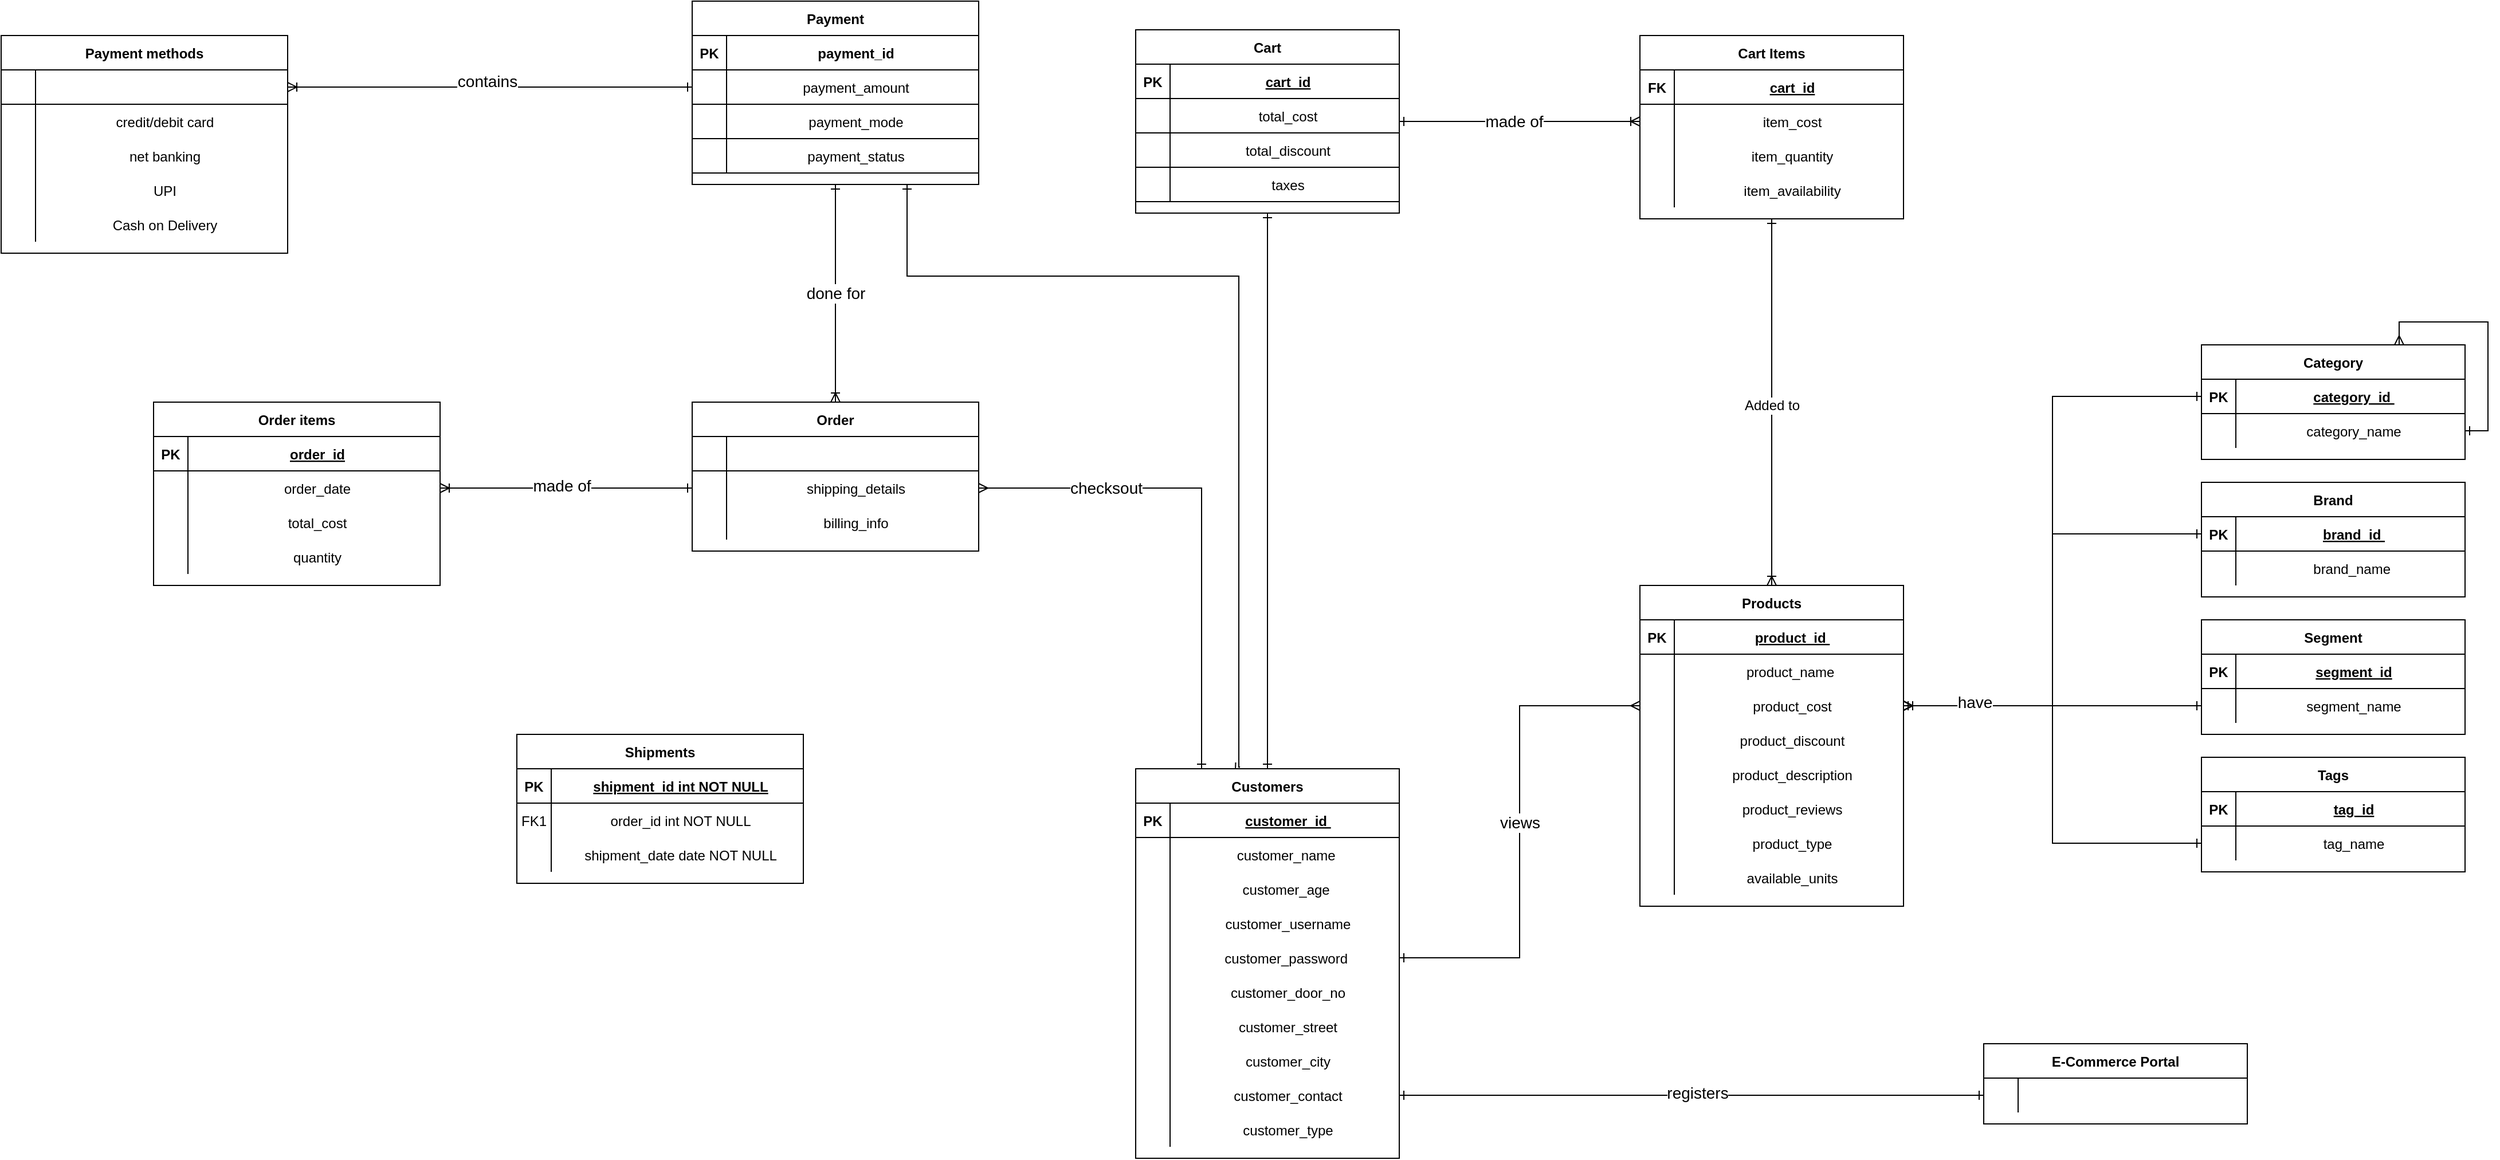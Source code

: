 <mxfile version="14.9.8" type="github">
  <diagram id="R2lEEEUBdFMjLlhIrx00" name="Page-1">
    <mxGraphModel dx="1188" dy="688" grid="1" gridSize="10" guides="1" tooltips="1" connect="1" arrows="1" fold="1" page="1" pageScale="1" pageWidth="3300" pageHeight="2339" math="0" shadow="0" extFonts="Permanent Marker^https://fonts.googleapis.com/css?family=Permanent+Marker">
      <root>
        <mxCell id="0" />
        <mxCell id="1" parent="0" />
        <mxCell id="C-vyLk0tnHw3VtMMgP7b-2" value="Order" style="shape=table;startSize=30;container=1;collapsible=1;childLayout=tableLayout;fixedRows=1;rowLines=0;fontStyle=1;align=center;resizeLast=1;" parent="1" vertex="1">
          <mxGeometry x="953" y="960" width="250" height="130" as="geometry">
            <mxRectangle x="450" y="120" width="70" height="30" as="alternateBounds" />
          </mxGeometry>
        </mxCell>
        <mxCell id="C-vyLk0tnHw3VtMMgP7b-3" value="" style="shape=partialRectangle;collapsible=0;dropTarget=0;pointerEvents=0;fillColor=none;points=[[0,0.5],[1,0.5]];portConstraint=eastwest;top=0;left=0;right=0;bottom=1;align=center;" parent="C-vyLk0tnHw3VtMMgP7b-2" vertex="1">
          <mxGeometry y="30" width="250" height="30" as="geometry" />
        </mxCell>
        <mxCell id="C-vyLk0tnHw3VtMMgP7b-4" value="" style="shape=partialRectangle;overflow=hidden;connectable=0;fillColor=none;top=0;left=0;bottom=0;right=0;fontStyle=1;align=center;" parent="C-vyLk0tnHw3VtMMgP7b-3" vertex="1">
          <mxGeometry width="30" height="30" as="geometry" />
        </mxCell>
        <mxCell id="C-vyLk0tnHw3VtMMgP7b-5" value="" style="shape=partialRectangle;overflow=hidden;connectable=0;fillColor=none;top=0;left=0;bottom=0;right=0;align=center;spacingLeft=6;fontStyle=5;" parent="C-vyLk0tnHw3VtMMgP7b-3" vertex="1">
          <mxGeometry x="30" width="220" height="30" as="geometry" />
        </mxCell>
        <mxCell id="C-vyLk0tnHw3VtMMgP7b-6" value="" style="shape=partialRectangle;collapsible=0;dropTarget=0;pointerEvents=0;fillColor=none;points=[[0,0.5],[1,0.5]];portConstraint=eastwest;top=0;left=0;right=0;bottom=0;align=center;" parent="C-vyLk0tnHw3VtMMgP7b-2" vertex="1">
          <mxGeometry y="60" width="250" height="30" as="geometry" />
        </mxCell>
        <mxCell id="C-vyLk0tnHw3VtMMgP7b-7" value="" style="shape=partialRectangle;overflow=hidden;connectable=0;fillColor=none;top=0;left=0;bottom=0;right=0;align=center;" parent="C-vyLk0tnHw3VtMMgP7b-6" vertex="1">
          <mxGeometry width="30" height="30" as="geometry" />
        </mxCell>
        <mxCell id="C-vyLk0tnHw3VtMMgP7b-8" value="shipping_details" style="shape=partialRectangle;overflow=hidden;connectable=0;fillColor=none;top=0;left=0;bottom=0;right=0;align=center;spacingLeft=6;" parent="C-vyLk0tnHw3VtMMgP7b-6" vertex="1">
          <mxGeometry x="30" width="220" height="30" as="geometry" />
        </mxCell>
        <mxCell id="C-vyLk0tnHw3VtMMgP7b-9" value="" style="shape=partialRectangle;collapsible=0;dropTarget=0;pointerEvents=0;fillColor=none;points=[[0,0.5],[1,0.5]];portConstraint=eastwest;top=0;left=0;right=0;bottom=0;align=center;" parent="C-vyLk0tnHw3VtMMgP7b-2" vertex="1">
          <mxGeometry y="90" width="250" height="30" as="geometry" />
        </mxCell>
        <mxCell id="C-vyLk0tnHw3VtMMgP7b-10" value="" style="shape=partialRectangle;overflow=hidden;connectable=0;fillColor=none;top=0;left=0;bottom=0;right=0;align=center;" parent="C-vyLk0tnHw3VtMMgP7b-9" vertex="1">
          <mxGeometry width="30" height="30" as="geometry" />
        </mxCell>
        <mxCell id="C-vyLk0tnHw3VtMMgP7b-11" value="billing_info" style="shape=partialRectangle;overflow=hidden;connectable=0;fillColor=none;top=0;left=0;bottom=0;right=0;align=center;spacingLeft=6;" parent="C-vyLk0tnHw3VtMMgP7b-9" vertex="1">
          <mxGeometry x="30" width="220" height="30" as="geometry" />
        </mxCell>
        <mxCell id="C-vyLk0tnHw3VtMMgP7b-13" value="Shipments" style="shape=table;startSize=30;container=1;collapsible=1;childLayout=tableLayout;fixedRows=1;rowLines=0;fontStyle=1;align=center;resizeLast=1;" parent="1" vertex="1">
          <mxGeometry x="800" y="1250" width="250" height="130" as="geometry" />
        </mxCell>
        <mxCell id="C-vyLk0tnHw3VtMMgP7b-14" value="" style="shape=partialRectangle;collapsible=0;dropTarget=0;pointerEvents=0;fillColor=none;points=[[0,0.5],[1,0.5]];portConstraint=eastwest;top=0;left=0;right=0;bottom=1;align=center;" parent="C-vyLk0tnHw3VtMMgP7b-13" vertex="1">
          <mxGeometry y="30" width="250" height="30" as="geometry" />
        </mxCell>
        <mxCell id="C-vyLk0tnHw3VtMMgP7b-15" value="PK" style="shape=partialRectangle;overflow=hidden;connectable=0;fillColor=none;top=0;left=0;bottom=0;right=0;fontStyle=1;align=center;" parent="C-vyLk0tnHw3VtMMgP7b-14" vertex="1">
          <mxGeometry width="30" height="30" as="geometry" />
        </mxCell>
        <mxCell id="C-vyLk0tnHw3VtMMgP7b-16" value="shipment_id int NOT NULL " style="shape=partialRectangle;overflow=hidden;connectable=0;fillColor=none;top=0;left=0;bottom=0;right=0;align=center;spacingLeft=6;fontStyle=5;" parent="C-vyLk0tnHw3VtMMgP7b-14" vertex="1">
          <mxGeometry x="30" width="220" height="30" as="geometry" />
        </mxCell>
        <mxCell id="C-vyLk0tnHw3VtMMgP7b-17" value="" style="shape=partialRectangle;collapsible=0;dropTarget=0;pointerEvents=0;fillColor=none;points=[[0,0.5],[1,0.5]];portConstraint=eastwest;top=0;left=0;right=0;bottom=0;align=center;" parent="C-vyLk0tnHw3VtMMgP7b-13" vertex="1">
          <mxGeometry y="60" width="250" height="30" as="geometry" />
        </mxCell>
        <mxCell id="C-vyLk0tnHw3VtMMgP7b-18" value="FK1" style="shape=partialRectangle;overflow=hidden;connectable=0;fillColor=none;top=0;left=0;bottom=0;right=0;align=center;" parent="C-vyLk0tnHw3VtMMgP7b-17" vertex="1">
          <mxGeometry width="30" height="30" as="geometry" />
        </mxCell>
        <mxCell id="C-vyLk0tnHw3VtMMgP7b-19" value="order_id int NOT NULL" style="shape=partialRectangle;overflow=hidden;connectable=0;fillColor=none;top=0;left=0;bottom=0;right=0;align=center;spacingLeft=6;" parent="C-vyLk0tnHw3VtMMgP7b-17" vertex="1">
          <mxGeometry x="30" width="220" height="30" as="geometry" />
        </mxCell>
        <mxCell id="C-vyLk0tnHw3VtMMgP7b-20" value="" style="shape=partialRectangle;collapsible=0;dropTarget=0;pointerEvents=0;fillColor=none;points=[[0,0.5],[1,0.5]];portConstraint=eastwest;top=0;left=0;right=0;bottom=0;align=center;" parent="C-vyLk0tnHw3VtMMgP7b-13" vertex="1">
          <mxGeometry y="90" width="250" height="30" as="geometry" />
        </mxCell>
        <mxCell id="C-vyLk0tnHw3VtMMgP7b-21" value="" style="shape=partialRectangle;overflow=hidden;connectable=0;fillColor=none;top=0;left=0;bottom=0;right=0;align=center;" parent="C-vyLk0tnHw3VtMMgP7b-20" vertex="1">
          <mxGeometry width="30" height="30" as="geometry" />
        </mxCell>
        <mxCell id="C-vyLk0tnHw3VtMMgP7b-22" value="shipment_date date NOT NULL" style="shape=partialRectangle;overflow=hidden;connectable=0;fillColor=none;top=0;left=0;bottom=0;right=0;align=center;spacingLeft=6;" parent="C-vyLk0tnHw3VtMMgP7b-20" vertex="1">
          <mxGeometry x="30" width="220" height="30" as="geometry" />
        </mxCell>
        <mxCell id="9iMAvKJzJdl_byzv3jLR-268" style="edgeStyle=orthogonalEdgeStyle;rounded=0;orthogonalLoop=1;jettySize=auto;html=1;entryX=0.5;entryY=1;entryDx=0;entryDy=0;fontSize=14;startArrow=ERone;startFill=0;endArrow=ERone;endFill=0;align=center;" edge="1" parent="1" source="C-vyLk0tnHw3VtMMgP7b-23" target="9iMAvKJzJdl_byzv3jLR-255">
          <mxGeometry relative="1" as="geometry" />
        </mxCell>
        <mxCell id="9iMAvKJzJdl_byzv3jLR-341" style="edgeStyle=orthogonalEdgeStyle;rounded=0;orthogonalLoop=1;jettySize=auto;html=1;entryX=1;entryY=0.5;entryDx=0;entryDy=0;fontSize=14;startArrow=ERone;startFill=0;endArrow=ERmany;endFill=0;align=center;exitX=0.25;exitY=0;exitDx=0;exitDy=0;" edge="1" parent="1" source="C-vyLk0tnHw3VtMMgP7b-23" target="C-vyLk0tnHw3VtMMgP7b-6">
          <mxGeometry relative="1" as="geometry">
            <mxPoint x="1370" y="1279" as="sourcePoint" />
            <Array as="points">
              <mxPoint x="1398" y="1035" />
            </Array>
          </mxGeometry>
        </mxCell>
        <mxCell id="9iMAvKJzJdl_byzv3jLR-342" value="checksout" style="edgeLabel;html=1;align=center;verticalAlign=middle;resizable=0;points=[];fontSize=14;" vertex="1" connectable="0" parent="9iMAvKJzJdl_byzv3jLR-341">
          <mxGeometry x="0.495" relative="1" as="geometry">
            <mxPoint as="offset" />
          </mxGeometry>
        </mxCell>
        <mxCell id="9iMAvKJzJdl_byzv3jLR-357" style="edgeStyle=orthogonalEdgeStyle;rounded=0;orthogonalLoop=1;jettySize=auto;html=1;entryX=0.75;entryY=1;entryDx=0;entryDy=0;fontSize=14;startArrow=ERone;startFill=0;endArrow=ERone;endFill=0;align=center;exitX=0.396;exitY=-0.004;exitDx=0;exitDy=0;exitPerimeter=0;" edge="1" parent="1" source="C-vyLk0tnHw3VtMMgP7b-23" target="9iMAvKJzJdl_byzv3jLR-284">
          <mxGeometry relative="1" as="geometry">
            <Array as="points">
              <mxPoint x="1430" y="1279" />
              <mxPoint x="1430" y="850" />
              <mxPoint x="1141" y="850" />
            </Array>
          </mxGeometry>
        </mxCell>
        <mxCell id="C-vyLk0tnHw3VtMMgP7b-23" value="Customers" style="shape=table;startSize=30;container=1;collapsible=1;childLayout=tableLayout;fixedRows=1;rowLines=0;fontStyle=1;align=center;resizeLast=1;" parent="1" vertex="1">
          <mxGeometry x="1340" y="1280" width="230" height="340" as="geometry">
            <mxRectangle x="120" y="120" width="100" height="30" as="alternateBounds" />
          </mxGeometry>
        </mxCell>
        <mxCell id="C-vyLk0tnHw3VtMMgP7b-24" value="" style="shape=partialRectangle;collapsible=0;dropTarget=0;pointerEvents=0;fillColor=none;points=[[0,0.5],[1,0.5]];portConstraint=eastwest;top=0;left=0;right=0;bottom=1;align=center;" parent="C-vyLk0tnHw3VtMMgP7b-23" vertex="1">
          <mxGeometry y="30" width="230" height="30" as="geometry" />
        </mxCell>
        <mxCell id="C-vyLk0tnHw3VtMMgP7b-25" value="PK" style="shape=partialRectangle;overflow=hidden;connectable=0;fillColor=none;top=0;left=0;bottom=0;right=0;fontStyle=1;align=center;" parent="C-vyLk0tnHw3VtMMgP7b-24" vertex="1">
          <mxGeometry width="30" height="30" as="geometry" />
        </mxCell>
        <mxCell id="C-vyLk0tnHw3VtMMgP7b-26" value="customer_id " style="shape=partialRectangle;overflow=hidden;connectable=0;fillColor=none;top=0;left=0;bottom=0;right=0;align=center;spacingLeft=6;fontStyle=5;" parent="C-vyLk0tnHw3VtMMgP7b-24" vertex="1">
          <mxGeometry x="30" width="200" height="30" as="geometry" />
        </mxCell>
        <mxCell id="C-vyLk0tnHw3VtMMgP7b-27" value="" style="shape=partialRectangle;collapsible=0;dropTarget=0;pointerEvents=0;fillColor=none;points=[[0,0.5],[1,0.5]];portConstraint=eastwest;top=0;left=0;right=0;bottom=0;align=center;" parent="C-vyLk0tnHw3VtMMgP7b-23" vertex="1">
          <mxGeometry y="60" width="230" height="30" as="geometry" />
        </mxCell>
        <mxCell id="C-vyLk0tnHw3VtMMgP7b-28" value="" style="shape=partialRectangle;overflow=hidden;connectable=0;fillColor=none;top=0;left=0;bottom=0;right=0;align=center;" parent="C-vyLk0tnHw3VtMMgP7b-27" vertex="1">
          <mxGeometry width="30" height="30" as="geometry" />
        </mxCell>
        <mxCell id="C-vyLk0tnHw3VtMMgP7b-29" value="customer_name " style="shape=partialRectangle;overflow=hidden;connectable=0;fillColor=none;top=0;left=0;bottom=0;right=0;align=center;spacingLeft=6;" parent="C-vyLk0tnHw3VtMMgP7b-27" vertex="1">
          <mxGeometry x="30" width="200" height="30" as="geometry" />
        </mxCell>
        <mxCell id="9iMAvKJzJdl_byzv3jLR-63" style="shape=partialRectangle;collapsible=0;dropTarget=0;pointerEvents=0;fillColor=none;points=[[0,0.5],[1,0.5]];portConstraint=eastwest;top=0;left=0;right=0;bottom=0;align=center;" vertex="1" parent="C-vyLk0tnHw3VtMMgP7b-23">
          <mxGeometry y="90" width="230" height="30" as="geometry" />
        </mxCell>
        <mxCell id="9iMAvKJzJdl_byzv3jLR-64" style="shape=partialRectangle;overflow=hidden;connectable=0;fillColor=none;top=0;left=0;bottom=0;right=0;align=center;" vertex="1" parent="9iMAvKJzJdl_byzv3jLR-63">
          <mxGeometry width="30" height="30" as="geometry" />
        </mxCell>
        <mxCell id="9iMAvKJzJdl_byzv3jLR-65" value="customer_age " style="shape=partialRectangle;overflow=hidden;connectable=0;fillColor=none;top=0;left=0;bottom=0;right=0;align=center;spacingLeft=6;" vertex="1" parent="9iMAvKJzJdl_byzv3jLR-63">
          <mxGeometry x="30" width="200" height="30" as="geometry" />
        </mxCell>
        <mxCell id="9iMAvKJzJdl_byzv3jLR-66" style="shape=partialRectangle;collapsible=0;dropTarget=0;pointerEvents=0;fillColor=none;points=[[0,0.5],[1,0.5]];portConstraint=eastwest;top=0;left=0;right=0;bottom=0;align=center;" vertex="1" parent="C-vyLk0tnHw3VtMMgP7b-23">
          <mxGeometry y="120" width="230" height="30" as="geometry" />
        </mxCell>
        <mxCell id="9iMAvKJzJdl_byzv3jLR-67" style="shape=partialRectangle;overflow=hidden;connectable=0;fillColor=none;top=0;left=0;bottom=0;right=0;align=center;" vertex="1" parent="9iMAvKJzJdl_byzv3jLR-66">
          <mxGeometry width="30" height="30" as="geometry" />
        </mxCell>
        <mxCell id="9iMAvKJzJdl_byzv3jLR-68" value="customer_username" style="shape=partialRectangle;overflow=hidden;connectable=0;fillColor=none;top=0;left=0;bottom=0;right=0;align=center;spacingLeft=6;" vertex="1" parent="9iMAvKJzJdl_byzv3jLR-66">
          <mxGeometry x="30" width="200" height="30" as="geometry" />
        </mxCell>
        <mxCell id="9iMAvKJzJdl_byzv3jLR-69" style="shape=partialRectangle;collapsible=0;dropTarget=0;pointerEvents=0;fillColor=none;points=[[0,0.5],[1,0.5]];portConstraint=eastwest;top=0;left=0;right=0;bottom=0;align=center;" vertex="1" parent="C-vyLk0tnHw3VtMMgP7b-23">
          <mxGeometry y="150" width="230" height="30" as="geometry" />
        </mxCell>
        <mxCell id="9iMAvKJzJdl_byzv3jLR-70" style="shape=partialRectangle;overflow=hidden;connectable=0;fillColor=none;top=0;left=0;bottom=0;right=0;align=center;" vertex="1" parent="9iMAvKJzJdl_byzv3jLR-69">
          <mxGeometry width="30" height="30" as="geometry" />
        </mxCell>
        <mxCell id="9iMAvKJzJdl_byzv3jLR-71" value="customer_password " style="shape=partialRectangle;overflow=hidden;connectable=0;fillColor=none;top=0;left=0;bottom=0;right=0;align=center;spacingLeft=6;" vertex="1" parent="9iMAvKJzJdl_byzv3jLR-69">
          <mxGeometry x="30" width="200" height="30" as="geometry" />
        </mxCell>
        <mxCell id="9iMAvKJzJdl_byzv3jLR-72" style="shape=partialRectangle;collapsible=0;dropTarget=0;pointerEvents=0;fillColor=none;points=[[0,0.5],[1,0.5]];portConstraint=eastwest;top=0;left=0;right=0;bottom=0;align=center;" vertex="1" parent="C-vyLk0tnHw3VtMMgP7b-23">
          <mxGeometry y="180" width="230" height="30" as="geometry" />
        </mxCell>
        <mxCell id="9iMAvKJzJdl_byzv3jLR-73" style="shape=partialRectangle;overflow=hidden;connectable=0;fillColor=none;top=0;left=0;bottom=0;right=0;align=center;" vertex="1" parent="9iMAvKJzJdl_byzv3jLR-72">
          <mxGeometry width="30" height="30" as="geometry" />
        </mxCell>
        <mxCell id="9iMAvKJzJdl_byzv3jLR-74" value="customer_door_no" style="shape=partialRectangle;overflow=hidden;connectable=0;fillColor=none;top=0;left=0;bottom=0;right=0;align=center;spacingLeft=6;" vertex="1" parent="9iMAvKJzJdl_byzv3jLR-72">
          <mxGeometry x="30" width="200" height="30" as="geometry" />
        </mxCell>
        <mxCell id="9iMAvKJzJdl_byzv3jLR-121" style="shape=partialRectangle;collapsible=0;dropTarget=0;pointerEvents=0;fillColor=none;points=[[0,0.5],[1,0.5]];portConstraint=eastwest;top=0;left=0;right=0;bottom=0;align=center;" vertex="1" parent="C-vyLk0tnHw3VtMMgP7b-23">
          <mxGeometry y="210" width="230" height="30" as="geometry" />
        </mxCell>
        <mxCell id="9iMAvKJzJdl_byzv3jLR-122" style="shape=partialRectangle;overflow=hidden;connectable=0;fillColor=none;top=0;left=0;bottom=0;right=0;align=center;" vertex="1" parent="9iMAvKJzJdl_byzv3jLR-121">
          <mxGeometry width="30" height="30" as="geometry" />
        </mxCell>
        <mxCell id="9iMAvKJzJdl_byzv3jLR-123" value="customer_street" style="shape=partialRectangle;overflow=hidden;connectable=0;fillColor=none;top=0;left=0;bottom=0;right=0;align=center;spacingLeft=6;" vertex="1" parent="9iMAvKJzJdl_byzv3jLR-121">
          <mxGeometry x="30" width="200" height="30" as="geometry" />
        </mxCell>
        <mxCell id="9iMAvKJzJdl_byzv3jLR-118" style="shape=partialRectangle;collapsible=0;dropTarget=0;pointerEvents=0;fillColor=none;points=[[0,0.5],[1,0.5]];portConstraint=eastwest;top=0;left=0;right=0;bottom=0;align=center;" vertex="1" parent="C-vyLk0tnHw3VtMMgP7b-23">
          <mxGeometry y="240" width="230" height="30" as="geometry" />
        </mxCell>
        <mxCell id="9iMAvKJzJdl_byzv3jLR-119" style="shape=partialRectangle;overflow=hidden;connectable=0;fillColor=none;top=0;left=0;bottom=0;right=0;align=center;" vertex="1" parent="9iMAvKJzJdl_byzv3jLR-118">
          <mxGeometry width="30" height="30" as="geometry" />
        </mxCell>
        <mxCell id="9iMAvKJzJdl_byzv3jLR-120" value="customer_city" style="shape=partialRectangle;overflow=hidden;connectable=0;fillColor=none;top=0;left=0;bottom=0;right=0;align=center;spacingLeft=6;" vertex="1" parent="9iMAvKJzJdl_byzv3jLR-118">
          <mxGeometry x="30" width="200" height="30" as="geometry" />
        </mxCell>
        <mxCell id="9iMAvKJzJdl_byzv3jLR-169" style="shape=partialRectangle;collapsible=0;dropTarget=0;pointerEvents=0;fillColor=none;points=[[0,0.5],[1,0.5]];portConstraint=eastwest;top=0;left=0;right=0;bottom=0;align=center;" vertex="1" parent="C-vyLk0tnHw3VtMMgP7b-23">
          <mxGeometry y="270" width="230" height="30" as="geometry" />
        </mxCell>
        <mxCell id="9iMAvKJzJdl_byzv3jLR-170" style="shape=partialRectangle;overflow=hidden;connectable=0;fillColor=none;top=0;left=0;bottom=0;right=0;align=center;" vertex="1" parent="9iMAvKJzJdl_byzv3jLR-169">
          <mxGeometry width="30" height="30" as="geometry" />
        </mxCell>
        <mxCell id="9iMAvKJzJdl_byzv3jLR-171" value="customer_contact" style="shape=partialRectangle;overflow=hidden;connectable=0;fillColor=none;top=0;left=0;bottom=0;right=0;align=center;spacingLeft=6;" vertex="1" parent="9iMAvKJzJdl_byzv3jLR-169">
          <mxGeometry x="30" width="200" height="30" as="geometry" />
        </mxCell>
        <mxCell id="9iMAvKJzJdl_byzv3jLR-175" style="shape=partialRectangle;collapsible=0;dropTarget=0;pointerEvents=0;fillColor=none;points=[[0,0.5],[1,0.5]];portConstraint=eastwest;top=0;left=0;right=0;bottom=0;align=center;" vertex="1" parent="C-vyLk0tnHw3VtMMgP7b-23">
          <mxGeometry y="300" width="230" height="30" as="geometry" />
        </mxCell>
        <mxCell id="9iMAvKJzJdl_byzv3jLR-176" style="shape=partialRectangle;overflow=hidden;connectable=0;fillColor=none;top=0;left=0;bottom=0;right=0;align=center;" vertex="1" parent="9iMAvKJzJdl_byzv3jLR-175">
          <mxGeometry width="30" height="30" as="geometry" />
        </mxCell>
        <mxCell id="9iMAvKJzJdl_byzv3jLR-177" value="customer_type" style="shape=partialRectangle;overflow=hidden;connectable=0;fillColor=none;top=0;left=0;bottom=0;right=0;align=center;spacingLeft=6;" vertex="1" parent="9iMAvKJzJdl_byzv3jLR-175">
          <mxGeometry x="30" width="200" height="30" as="geometry" />
        </mxCell>
        <mxCell id="9iMAvKJzJdl_byzv3jLR-133" style="edgeStyle=orthogonalEdgeStyle;rounded=0;orthogonalLoop=1;jettySize=auto;html=1;exitX=1;exitY=0.5;exitDx=0;exitDy=0;startArrow=none;startFill=0;endArrow=none;endFill=0;align=center;" edge="1" parent="C-vyLk0tnHw3VtMMgP7b-23" source="9iMAvKJzJdl_byzv3jLR-66" target="9iMAvKJzJdl_byzv3jLR-66">
          <mxGeometry relative="1" as="geometry" />
        </mxCell>
        <mxCell id="9iMAvKJzJdl_byzv3jLR-250" style="edgeStyle=orthogonalEdgeStyle;rounded=0;orthogonalLoop=1;jettySize=auto;html=1;entryX=0.5;entryY=1;entryDx=0;entryDy=0;startArrow=ERoneToMany;startFill=0;endArrow=ERone;endFill=0;align=center;" edge="1" parent="1" source="9iMAvKJzJdl_byzv3jLR-135" target="9iMAvKJzJdl_byzv3jLR-233">
          <mxGeometry relative="1" as="geometry" />
        </mxCell>
        <mxCell id="9iMAvKJzJdl_byzv3jLR-251" value="&lt;font style=&quot;font-size: 12px&quot;&gt;Added to&lt;/font&gt;" style="edgeLabel;html=1;align=center;verticalAlign=middle;resizable=0;points=[];" vertex="1" connectable="0" parent="9iMAvKJzJdl_byzv3jLR-250">
          <mxGeometry x="-0.02" relative="1" as="geometry">
            <mxPoint as="offset" />
          </mxGeometry>
        </mxCell>
        <mxCell id="9iMAvKJzJdl_byzv3jLR-135" value="Products" style="shape=table;startSize=30;container=1;collapsible=1;childLayout=tableLayout;fixedRows=1;rowLines=0;fontStyle=1;align=center;resizeLast=1;" vertex="1" parent="1">
          <mxGeometry x="1780" y="1120" width="230" height="280" as="geometry">
            <mxRectangle x="120" y="120" width="100" height="30" as="alternateBounds" />
          </mxGeometry>
        </mxCell>
        <mxCell id="9iMAvKJzJdl_byzv3jLR-136" value="" style="shape=partialRectangle;collapsible=0;dropTarget=0;pointerEvents=0;fillColor=none;points=[[0,0.5],[1,0.5]];portConstraint=eastwest;top=0;left=0;right=0;bottom=1;align=center;" vertex="1" parent="9iMAvKJzJdl_byzv3jLR-135">
          <mxGeometry y="30" width="230" height="30" as="geometry" />
        </mxCell>
        <mxCell id="9iMAvKJzJdl_byzv3jLR-137" value="PK" style="shape=partialRectangle;overflow=hidden;connectable=0;fillColor=none;top=0;left=0;bottom=0;right=0;fontStyle=1;align=center;" vertex="1" parent="9iMAvKJzJdl_byzv3jLR-136">
          <mxGeometry width="30" height="30" as="geometry" />
        </mxCell>
        <mxCell id="9iMAvKJzJdl_byzv3jLR-138" value="product_id " style="shape=partialRectangle;overflow=hidden;connectable=0;fillColor=none;top=0;left=0;bottom=0;right=0;align=center;spacingLeft=6;fontStyle=5;" vertex="1" parent="9iMAvKJzJdl_byzv3jLR-136">
          <mxGeometry x="30" width="200" height="30" as="geometry" />
        </mxCell>
        <mxCell id="9iMAvKJzJdl_byzv3jLR-139" value="" style="shape=partialRectangle;collapsible=0;dropTarget=0;pointerEvents=0;fillColor=none;points=[[0,0.5],[1,0.5]];portConstraint=eastwest;top=0;left=0;right=0;bottom=0;align=center;" vertex="1" parent="9iMAvKJzJdl_byzv3jLR-135">
          <mxGeometry y="60" width="230" height="30" as="geometry" />
        </mxCell>
        <mxCell id="9iMAvKJzJdl_byzv3jLR-140" value="" style="shape=partialRectangle;overflow=hidden;connectable=0;fillColor=none;top=0;left=0;bottom=0;right=0;align=center;" vertex="1" parent="9iMAvKJzJdl_byzv3jLR-139">
          <mxGeometry width="30" height="30" as="geometry" />
        </mxCell>
        <mxCell id="9iMAvKJzJdl_byzv3jLR-141" value="product_name " style="shape=partialRectangle;overflow=hidden;connectable=0;fillColor=none;top=0;left=0;bottom=0;right=0;align=center;spacingLeft=6;" vertex="1" parent="9iMAvKJzJdl_byzv3jLR-139">
          <mxGeometry x="30" width="200" height="30" as="geometry" />
        </mxCell>
        <mxCell id="9iMAvKJzJdl_byzv3jLR-142" style="shape=partialRectangle;collapsible=0;dropTarget=0;pointerEvents=0;fillColor=none;points=[[0,0.5],[1,0.5]];portConstraint=eastwest;top=0;left=0;right=0;bottom=0;align=center;" vertex="1" parent="9iMAvKJzJdl_byzv3jLR-135">
          <mxGeometry y="90" width="230" height="30" as="geometry" />
        </mxCell>
        <mxCell id="9iMAvKJzJdl_byzv3jLR-143" style="shape=partialRectangle;overflow=hidden;connectable=0;fillColor=none;top=0;left=0;bottom=0;right=0;align=center;" vertex="1" parent="9iMAvKJzJdl_byzv3jLR-142">
          <mxGeometry width="30" height="30" as="geometry" />
        </mxCell>
        <mxCell id="9iMAvKJzJdl_byzv3jLR-144" value="product_cost" style="shape=partialRectangle;overflow=hidden;connectable=0;fillColor=none;top=0;left=0;bottom=0;right=0;align=center;spacingLeft=6;" vertex="1" parent="9iMAvKJzJdl_byzv3jLR-142">
          <mxGeometry x="30" width="200" height="30" as="geometry" />
        </mxCell>
        <mxCell id="9iMAvKJzJdl_byzv3jLR-364" style="shape=partialRectangle;collapsible=0;dropTarget=0;pointerEvents=0;fillColor=none;points=[[0,0.5],[1,0.5]];portConstraint=eastwest;top=0;left=0;right=0;bottom=0;align=center;" vertex="1" parent="9iMAvKJzJdl_byzv3jLR-135">
          <mxGeometry y="120" width="230" height="30" as="geometry" />
        </mxCell>
        <mxCell id="9iMAvKJzJdl_byzv3jLR-365" style="shape=partialRectangle;overflow=hidden;connectable=0;fillColor=none;top=0;left=0;bottom=0;right=0;align=center;" vertex="1" parent="9iMAvKJzJdl_byzv3jLR-364">
          <mxGeometry width="30" height="30" as="geometry" />
        </mxCell>
        <mxCell id="9iMAvKJzJdl_byzv3jLR-366" value="product_discount" style="shape=partialRectangle;overflow=hidden;connectable=0;fillColor=none;top=0;left=0;bottom=0;right=0;align=center;spacingLeft=6;" vertex="1" parent="9iMAvKJzJdl_byzv3jLR-364">
          <mxGeometry x="30" width="200" height="30" as="geometry" />
        </mxCell>
        <mxCell id="9iMAvKJzJdl_byzv3jLR-145" style="shape=partialRectangle;collapsible=0;dropTarget=0;pointerEvents=0;fillColor=none;points=[[0,0.5],[1,0.5]];portConstraint=eastwest;top=0;left=0;right=0;bottom=0;align=center;" vertex="1" parent="9iMAvKJzJdl_byzv3jLR-135">
          <mxGeometry y="150" width="230" height="30" as="geometry" />
        </mxCell>
        <mxCell id="9iMAvKJzJdl_byzv3jLR-146" style="shape=partialRectangle;overflow=hidden;connectable=0;fillColor=none;top=0;left=0;bottom=0;right=0;align=center;" vertex="1" parent="9iMAvKJzJdl_byzv3jLR-145">
          <mxGeometry width="30" height="30" as="geometry" />
        </mxCell>
        <mxCell id="9iMAvKJzJdl_byzv3jLR-147" value="product_description" style="shape=partialRectangle;overflow=hidden;connectable=0;fillColor=none;top=0;left=0;bottom=0;right=0;align=center;spacingLeft=6;" vertex="1" parent="9iMAvKJzJdl_byzv3jLR-145">
          <mxGeometry x="30" width="200" height="30" as="geometry" />
        </mxCell>
        <mxCell id="9iMAvKJzJdl_byzv3jLR-172" style="shape=partialRectangle;collapsible=0;dropTarget=0;pointerEvents=0;fillColor=none;points=[[0,0.5],[1,0.5]];portConstraint=eastwest;top=0;left=0;right=0;bottom=0;align=center;" vertex="1" parent="9iMAvKJzJdl_byzv3jLR-135">
          <mxGeometry y="180" width="230" height="30" as="geometry" />
        </mxCell>
        <mxCell id="9iMAvKJzJdl_byzv3jLR-173" style="shape=partialRectangle;overflow=hidden;connectable=0;fillColor=none;top=0;left=0;bottom=0;right=0;align=center;" vertex="1" parent="9iMAvKJzJdl_byzv3jLR-172">
          <mxGeometry width="30" height="30" as="geometry" />
        </mxCell>
        <mxCell id="9iMAvKJzJdl_byzv3jLR-174" value="product_reviews" style="shape=partialRectangle;overflow=hidden;connectable=0;fillColor=none;top=0;left=0;bottom=0;right=0;align=center;spacingLeft=6;" vertex="1" parent="9iMAvKJzJdl_byzv3jLR-172">
          <mxGeometry x="30" width="200" height="30" as="geometry" />
        </mxCell>
        <mxCell id="9iMAvKJzJdl_byzv3jLR-361" style="shape=partialRectangle;collapsible=0;dropTarget=0;pointerEvents=0;fillColor=none;points=[[0,0.5],[1,0.5]];portConstraint=eastwest;top=0;left=0;right=0;bottom=0;align=center;" vertex="1" parent="9iMAvKJzJdl_byzv3jLR-135">
          <mxGeometry y="210" width="230" height="30" as="geometry" />
        </mxCell>
        <mxCell id="9iMAvKJzJdl_byzv3jLR-362" style="shape=partialRectangle;overflow=hidden;connectable=0;fillColor=none;top=0;left=0;bottom=0;right=0;align=center;" vertex="1" parent="9iMAvKJzJdl_byzv3jLR-361">
          <mxGeometry width="30" height="30" as="geometry" />
        </mxCell>
        <mxCell id="9iMAvKJzJdl_byzv3jLR-363" value="product_type" style="shape=partialRectangle;overflow=hidden;connectable=0;fillColor=none;top=0;left=0;bottom=0;right=0;align=center;spacingLeft=6;" vertex="1" parent="9iMAvKJzJdl_byzv3jLR-361">
          <mxGeometry x="30" width="200" height="30" as="geometry" />
        </mxCell>
        <mxCell id="9iMAvKJzJdl_byzv3jLR-367" style="shape=partialRectangle;collapsible=0;dropTarget=0;pointerEvents=0;fillColor=none;points=[[0,0.5],[1,0.5]];portConstraint=eastwest;top=0;left=0;right=0;bottom=0;align=center;" vertex="1" parent="9iMAvKJzJdl_byzv3jLR-135">
          <mxGeometry y="240" width="230" height="30" as="geometry" />
        </mxCell>
        <mxCell id="9iMAvKJzJdl_byzv3jLR-368" style="shape=partialRectangle;overflow=hidden;connectable=0;fillColor=none;top=0;left=0;bottom=0;right=0;align=center;" vertex="1" parent="9iMAvKJzJdl_byzv3jLR-367">
          <mxGeometry width="30" height="30" as="geometry" />
        </mxCell>
        <mxCell id="9iMAvKJzJdl_byzv3jLR-369" value="available_units" style="shape=partialRectangle;overflow=hidden;connectable=0;fillColor=none;top=0;left=0;bottom=0;right=0;align=center;spacingLeft=6;" vertex="1" parent="9iMAvKJzJdl_byzv3jLR-367">
          <mxGeometry x="30" width="200" height="30" as="geometry" />
        </mxCell>
        <mxCell id="9iMAvKJzJdl_byzv3jLR-160" style="edgeStyle=orthogonalEdgeStyle;rounded=0;orthogonalLoop=1;jettySize=auto;html=1;exitX=1;exitY=0.5;exitDx=0;exitDy=0;startArrow=none;startFill=0;endArrow=none;endFill=0;align=center;" edge="1" parent="9iMAvKJzJdl_byzv3jLR-135" source="9iMAvKJzJdl_byzv3jLR-145" target="9iMAvKJzJdl_byzv3jLR-145">
          <mxGeometry relative="1" as="geometry" />
        </mxCell>
        <mxCell id="9iMAvKJzJdl_byzv3jLR-178" value="E-Commerce Portal" style="shape=table;startSize=30;container=1;collapsible=1;childLayout=tableLayout;fixedRows=1;rowLines=0;fontStyle=1;align=center;resizeLast=1;" vertex="1" parent="1">
          <mxGeometry x="2080" y="1520" width="230" height="70" as="geometry">
            <mxRectangle x="120" y="120" width="100" height="30" as="alternateBounds" />
          </mxGeometry>
        </mxCell>
        <mxCell id="9iMAvKJzJdl_byzv3jLR-191" style="shape=partialRectangle;collapsible=0;dropTarget=0;pointerEvents=0;fillColor=none;points=[[0,0.5],[1,0.5]];portConstraint=eastwest;top=0;left=0;right=0;bottom=0;align=center;" vertex="1" parent="9iMAvKJzJdl_byzv3jLR-178">
          <mxGeometry y="30" width="230" height="30" as="geometry" />
        </mxCell>
        <mxCell id="9iMAvKJzJdl_byzv3jLR-192" style="shape=partialRectangle;overflow=hidden;connectable=0;fillColor=none;top=0;left=0;bottom=0;right=0;align=center;" vertex="1" parent="9iMAvKJzJdl_byzv3jLR-191">
          <mxGeometry width="30" height="30" as="geometry" />
        </mxCell>
        <mxCell id="9iMAvKJzJdl_byzv3jLR-193" value="" style="shape=partialRectangle;overflow=hidden;connectable=0;fillColor=none;top=0;left=0;bottom=0;right=0;align=center;spacingLeft=6;" vertex="1" parent="9iMAvKJzJdl_byzv3jLR-191">
          <mxGeometry x="30" width="200" height="30" as="geometry" />
        </mxCell>
        <mxCell id="9iMAvKJzJdl_byzv3jLR-194" style="edgeStyle=orthogonalEdgeStyle;rounded=0;orthogonalLoop=1;jettySize=auto;html=1;exitX=1;exitY=0.5;exitDx=0;exitDy=0;startArrow=none;startFill=0;endArrow=none;endFill=0;align=center;" edge="1" parent="9iMAvKJzJdl_byzv3jLR-178" source="9iMAvKJzJdl_byzv3jLR-188" target="9iMAvKJzJdl_byzv3jLR-188">
          <mxGeometry relative="1" as="geometry" />
        </mxCell>
        <mxCell id="9iMAvKJzJdl_byzv3jLR-195" style="edgeStyle=orthogonalEdgeStyle;rounded=0;orthogonalLoop=1;jettySize=auto;html=1;entryX=0;entryY=0.5;entryDx=0;entryDy=0;startArrow=ERone;startFill=0;endArrow=ERmany;endFill=0;align=center;" edge="1" parent="1" source="9iMAvKJzJdl_byzv3jLR-69" target="9iMAvKJzJdl_byzv3jLR-142">
          <mxGeometry relative="1" as="geometry" />
        </mxCell>
        <mxCell id="9iMAvKJzJdl_byzv3jLR-253" value="views" style="edgeLabel;html=1;align=center;verticalAlign=middle;resizable=0;points=[];fontSize=14;" vertex="1" connectable="0" parent="9iMAvKJzJdl_byzv3jLR-195">
          <mxGeometry x="0.038" relative="1" as="geometry">
            <mxPoint as="offset" />
          </mxGeometry>
        </mxCell>
        <mxCell id="9iMAvKJzJdl_byzv3jLR-196" style="edgeStyle=orthogonalEdgeStyle;rounded=0;orthogonalLoop=1;jettySize=auto;html=1;entryX=0;entryY=0.5;entryDx=0;entryDy=0;startArrow=ERone;startFill=0;endArrow=ERone;endFill=0;align=center;exitX=1;exitY=0.5;exitDx=0;exitDy=0;" edge="1" parent="1" source="9iMAvKJzJdl_byzv3jLR-169" target="9iMAvKJzJdl_byzv3jLR-191">
          <mxGeometry relative="1" as="geometry" />
        </mxCell>
        <mxCell id="9iMAvKJzJdl_byzv3jLR-254" value="registers" style="edgeLabel;html=1;align=center;verticalAlign=middle;resizable=0;points=[];fontSize=14;" vertex="1" connectable="0" parent="9iMAvKJzJdl_byzv3jLR-196">
          <mxGeometry x="0.018" y="2" relative="1" as="geometry">
            <mxPoint as="offset" />
          </mxGeometry>
        </mxCell>
        <mxCell id="9iMAvKJzJdl_byzv3jLR-197" value="Brand" style="shape=table;startSize=30;container=1;collapsible=1;childLayout=tableLayout;fixedRows=1;rowLines=0;fontStyle=1;align=center;resizeLast=1;" vertex="1" parent="1">
          <mxGeometry x="2270" y="1030" width="230" height="100" as="geometry">
            <mxRectangle x="120" y="120" width="100" height="30" as="alternateBounds" />
          </mxGeometry>
        </mxCell>
        <mxCell id="9iMAvKJzJdl_byzv3jLR-198" value="" style="shape=partialRectangle;collapsible=0;dropTarget=0;pointerEvents=0;fillColor=none;points=[[0,0.5],[1,0.5]];portConstraint=eastwest;top=0;left=0;right=0;bottom=1;align=center;" vertex="1" parent="9iMAvKJzJdl_byzv3jLR-197">
          <mxGeometry y="30" width="230" height="30" as="geometry" />
        </mxCell>
        <mxCell id="9iMAvKJzJdl_byzv3jLR-199" value="PK" style="shape=partialRectangle;overflow=hidden;connectable=0;fillColor=none;top=0;left=0;bottom=0;right=0;fontStyle=1;align=center;" vertex="1" parent="9iMAvKJzJdl_byzv3jLR-198">
          <mxGeometry width="30" height="30" as="geometry" />
        </mxCell>
        <mxCell id="9iMAvKJzJdl_byzv3jLR-200" value="brand_id " style="shape=partialRectangle;overflow=hidden;connectable=0;fillColor=none;top=0;left=0;bottom=0;right=0;align=center;spacingLeft=6;fontStyle=5;" vertex="1" parent="9iMAvKJzJdl_byzv3jLR-198">
          <mxGeometry x="30" width="200" height="30" as="geometry" />
        </mxCell>
        <mxCell id="9iMAvKJzJdl_byzv3jLR-201" value="" style="shape=partialRectangle;collapsible=0;dropTarget=0;pointerEvents=0;fillColor=none;points=[[0,0.5],[1,0.5]];portConstraint=eastwest;top=0;left=0;right=0;bottom=0;align=center;" vertex="1" parent="9iMAvKJzJdl_byzv3jLR-197">
          <mxGeometry y="60" width="230" height="30" as="geometry" />
        </mxCell>
        <mxCell id="9iMAvKJzJdl_byzv3jLR-202" value="" style="shape=partialRectangle;overflow=hidden;connectable=0;fillColor=none;top=0;left=0;bottom=0;right=0;align=center;" vertex="1" parent="9iMAvKJzJdl_byzv3jLR-201">
          <mxGeometry width="30" height="30" as="geometry" />
        </mxCell>
        <mxCell id="9iMAvKJzJdl_byzv3jLR-203" value="brand_name " style="shape=partialRectangle;overflow=hidden;connectable=0;fillColor=none;top=0;left=0;bottom=0;right=0;align=center;spacingLeft=6;" vertex="1" parent="9iMAvKJzJdl_byzv3jLR-201">
          <mxGeometry x="30" width="200" height="30" as="geometry" />
        </mxCell>
        <mxCell id="9iMAvKJzJdl_byzv3jLR-213" style="edgeStyle=orthogonalEdgeStyle;rounded=0;orthogonalLoop=1;jettySize=auto;html=1;exitX=1;exitY=0.5;exitDx=0;exitDy=0;startArrow=none;startFill=0;endArrow=none;endFill=0;align=center;" edge="1" parent="9iMAvKJzJdl_byzv3jLR-197" source="9iMAvKJzJdl_byzv3jLR-207" target="9iMAvKJzJdl_byzv3jLR-207">
          <mxGeometry relative="1" as="geometry" />
        </mxCell>
        <mxCell id="9iMAvKJzJdl_byzv3jLR-214" value="Segment" style="shape=table;startSize=30;container=1;collapsible=1;childLayout=tableLayout;fixedRows=1;rowLines=0;fontStyle=1;align=center;resizeLast=1;" vertex="1" parent="1">
          <mxGeometry x="2270" y="1150" width="230" height="100" as="geometry">
            <mxRectangle x="120" y="120" width="100" height="30" as="alternateBounds" />
          </mxGeometry>
        </mxCell>
        <mxCell id="9iMAvKJzJdl_byzv3jLR-215" value="" style="shape=partialRectangle;collapsible=0;dropTarget=0;pointerEvents=0;fillColor=none;points=[[0,0.5],[1,0.5]];portConstraint=eastwest;top=0;left=0;right=0;bottom=1;align=center;" vertex="1" parent="9iMAvKJzJdl_byzv3jLR-214">
          <mxGeometry y="30" width="230" height="30" as="geometry" />
        </mxCell>
        <mxCell id="9iMAvKJzJdl_byzv3jLR-216" value="PK" style="shape=partialRectangle;overflow=hidden;connectable=0;fillColor=none;top=0;left=0;bottom=0;right=0;fontStyle=1;align=center;" vertex="1" parent="9iMAvKJzJdl_byzv3jLR-215">
          <mxGeometry width="30" height="30" as="geometry" />
        </mxCell>
        <mxCell id="9iMAvKJzJdl_byzv3jLR-217" value="segment_id" style="shape=partialRectangle;overflow=hidden;connectable=0;fillColor=none;top=0;left=0;bottom=0;right=0;align=center;spacingLeft=6;fontStyle=5;" vertex="1" parent="9iMAvKJzJdl_byzv3jLR-215">
          <mxGeometry x="30" width="200" height="30" as="geometry" />
        </mxCell>
        <mxCell id="9iMAvKJzJdl_byzv3jLR-218" value="" style="shape=partialRectangle;collapsible=0;dropTarget=0;pointerEvents=0;fillColor=none;points=[[0,0.5],[1,0.5]];portConstraint=eastwest;top=0;left=0;right=0;bottom=0;align=center;" vertex="1" parent="9iMAvKJzJdl_byzv3jLR-214">
          <mxGeometry y="60" width="230" height="30" as="geometry" />
        </mxCell>
        <mxCell id="9iMAvKJzJdl_byzv3jLR-219" value="" style="shape=partialRectangle;overflow=hidden;connectable=0;fillColor=none;top=0;left=0;bottom=0;right=0;align=center;" vertex="1" parent="9iMAvKJzJdl_byzv3jLR-218">
          <mxGeometry width="30" height="30" as="geometry" />
        </mxCell>
        <mxCell id="9iMAvKJzJdl_byzv3jLR-220" value="segment_name" style="shape=partialRectangle;overflow=hidden;connectable=0;fillColor=none;top=0;left=0;bottom=0;right=0;align=center;spacingLeft=6;" vertex="1" parent="9iMAvKJzJdl_byzv3jLR-218">
          <mxGeometry x="30" width="200" height="30" as="geometry" />
        </mxCell>
        <mxCell id="9iMAvKJzJdl_byzv3jLR-221" style="edgeStyle=orthogonalEdgeStyle;rounded=0;orthogonalLoop=1;jettySize=auto;html=1;exitX=1;exitY=0.5;exitDx=0;exitDy=0;startArrow=none;startFill=0;endArrow=none;endFill=0;align=center;" edge="1" parent="9iMAvKJzJdl_byzv3jLR-214">
          <mxGeometry relative="1" as="geometry" />
        </mxCell>
        <mxCell id="9iMAvKJzJdl_byzv3jLR-222" value="Tags" style="shape=table;startSize=30;container=1;collapsible=1;childLayout=tableLayout;fixedRows=1;rowLines=0;fontStyle=1;align=center;resizeLast=1;" vertex="1" parent="1">
          <mxGeometry x="2270" y="1270" width="230" height="100" as="geometry">
            <mxRectangle x="120" y="120" width="100" height="30" as="alternateBounds" />
          </mxGeometry>
        </mxCell>
        <mxCell id="9iMAvKJzJdl_byzv3jLR-223" value="" style="shape=partialRectangle;collapsible=0;dropTarget=0;pointerEvents=0;fillColor=none;points=[[0,0.5],[1,0.5]];portConstraint=eastwest;top=0;left=0;right=0;bottom=1;align=center;" vertex="1" parent="9iMAvKJzJdl_byzv3jLR-222">
          <mxGeometry y="30" width="230" height="30" as="geometry" />
        </mxCell>
        <mxCell id="9iMAvKJzJdl_byzv3jLR-224" value="PK" style="shape=partialRectangle;overflow=hidden;connectable=0;fillColor=none;top=0;left=0;bottom=0;right=0;fontStyle=1;align=center;" vertex="1" parent="9iMAvKJzJdl_byzv3jLR-223">
          <mxGeometry width="30" height="30" as="geometry" />
        </mxCell>
        <mxCell id="9iMAvKJzJdl_byzv3jLR-225" value="tag_id" style="shape=partialRectangle;overflow=hidden;connectable=0;fillColor=none;top=0;left=0;bottom=0;right=0;align=center;spacingLeft=6;fontStyle=5;" vertex="1" parent="9iMAvKJzJdl_byzv3jLR-223">
          <mxGeometry x="30" width="200" height="30" as="geometry" />
        </mxCell>
        <mxCell id="9iMAvKJzJdl_byzv3jLR-226" value="" style="shape=partialRectangle;collapsible=0;dropTarget=0;pointerEvents=0;fillColor=none;points=[[0,0.5],[1,0.5]];portConstraint=eastwest;top=0;left=0;right=0;bottom=0;align=center;" vertex="1" parent="9iMAvKJzJdl_byzv3jLR-222">
          <mxGeometry y="60" width="230" height="30" as="geometry" />
        </mxCell>
        <mxCell id="9iMAvKJzJdl_byzv3jLR-227" value="" style="shape=partialRectangle;overflow=hidden;connectable=0;fillColor=none;top=0;left=0;bottom=0;right=0;align=center;" vertex="1" parent="9iMAvKJzJdl_byzv3jLR-226">
          <mxGeometry width="30" height="30" as="geometry" />
        </mxCell>
        <mxCell id="9iMAvKJzJdl_byzv3jLR-228" value="tag_name" style="shape=partialRectangle;overflow=hidden;connectable=0;fillColor=none;top=0;left=0;bottom=0;right=0;align=center;spacingLeft=6;" vertex="1" parent="9iMAvKJzJdl_byzv3jLR-226">
          <mxGeometry x="30" width="200" height="30" as="geometry" />
        </mxCell>
        <mxCell id="9iMAvKJzJdl_byzv3jLR-229" style="edgeStyle=orthogonalEdgeStyle;rounded=0;orthogonalLoop=1;jettySize=auto;html=1;exitX=1;exitY=0.5;exitDx=0;exitDy=0;startArrow=none;startFill=0;endArrow=none;endFill=0;align=center;" edge="1" parent="9iMAvKJzJdl_byzv3jLR-222">
          <mxGeometry relative="1" as="geometry" />
        </mxCell>
        <mxCell id="9iMAvKJzJdl_byzv3jLR-230" style="edgeStyle=orthogonalEdgeStyle;rounded=0;orthogonalLoop=1;jettySize=auto;html=1;entryX=0;entryY=0.5;entryDx=0;entryDy=0;startArrow=ERoneToMany;startFill=0;endArrow=ERone;endFill=0;align=center;" edge="1" parent="1" source="9iMAvKJzJdl_byzv3jLR-142" target="9iMAvKJzJdl_byzv3jLR-198">
          <mxGeometry relative="1" as="geometry" />
        </mxCell>
        <mxCell id="9iMAvKJzJdl_byzv3jLR-231" style="edgeStyle=orthogonalEdgeStyle;rounded=0;orthogonalLoop=1;jettySize=auto;html=1;exitX=1;exitY=0.5;exitDx=0;exitDy=0;entryX=0;entryY=0.5;entryDx=0;entryDy=0;startArrow=ERoneToMany;startFill=0;endArrow=ERone;endFill=0;align=center;" edge="1" parent="1" source="9iMAvKJzJdl_byzv3jLR-142" target="9iMAvKJzJdl_byzv3jLR-218">
          <mxGeometry relative="1" as="geometry" />
        </mxCell>
        <mxCell id="9iMAvKJzJdl_byzv3jLR-232" style="edgeStyle=orthogonalEdgeStyle;rounded=0;orthogonalLoop=1;jettySize=auto;html=1;exitX=1;exitY=0.5;exitDx=0;exitDy=0;startArrow=ERoneToMany;startFill=0;endArrow=ERone;endFill=0;align=center;" edge="1" parent="1" source="9iMAvKJzJdl_byzv3jLR-142" target="9iMAvKJzJdl_byzv3jLR-226">
          <mxGeometry relative="1" as="geometry" />
        </mxCell>
        <mxCell id="9iMAvKJzJdl_byzv3jLR-233" value="Cart Items" style="shape=table;startSize=30;container=1;collapsible=1;childLayout=tableLayout;fixedRows=1;rowLines=0;fontStyle=1;align=center;resizeLast=1;" vertex="1" parent="1">
          <mxGeometry x="1780" y="640" width="230" height="160" as="geometry">
            <mxRectangle x="120" y="120" width="100" height="30" as="alternateBounds" />
          </mxGeometry>
        </mxCell>
        <mxCell id="9iMAvKJzJdl_byzv3jLR-234" value="" style="shape=partialRectangle;collapsible=0;dropTarget=0;pointerEvents=0;fillColor=none;points=[[0,0.5],[1,0.5]];portConstraint=eastwest;top=0;left=0;right=0;bottom=1;align=center;" vertex="1" parent="9iMAvKJzJdl_byzv3jLR-233">
          <mxGeometry y="30" width="230" height="30" as="geometry" />
        </mxCell>
        <mxCell id="9iMAvKJzJdl_byzv3jLR-235" value="FK" style="shape=partialRectangle;overflow=hidden;connectable=0;fillColor=none;top=0;left=0;bottom=0;right=0;fontStyle=1;align=center;" vertex="1" parent="9iMAvKJzJdl_byzv3jLR-234">
          <mxGeometry width="30" height="30" as="geometry" />
        </mxCell>
        <mxCell id="9iMAvKJzJdl_byzv3jLR-236" value="cart_id" style="shape=partialRectangle;overflow=hidden;connectable=0;fillColor=none;top=0;left=0;bottom=0;right=0;align=center;spacingLeft=6;fontStyle=5;" vertex="1" parent="9iMAvKJzJdl_byzv3jLR-234">
          <mxGeometry x="30" width="200" height="30" as="geometry" />
        </mxCell>
        <mxCell id="9iMAvKJzJdl_byzv3jLR-237" value="" style="shape=partialRectangle;collapsible=0;dropTarget=0;pointerEvents=0;fillColor=none;points=[[0,0.5],[1,0.5]];portConstraint=eastwest;top=0;left=0;right=0;bottom=0;align=center;" vertex="1" parent="9iMAvKJzJdl_byzv3jLR-233">
          <mxGeometry y="60" width="230" height="30" as="geometry" />
        </mxCell>
        <mxCell id="9iMAvKJzJdl_byzv3jLR-238" value="" style="shape=partialRectangle;overflow=hidden;connectable=0;fillColor=none;top=0;left=0;bottom=0;right=0;align=center;" vertex="1" parent="9iMAvKJzJdl_byzv3jLR-237">
          <mxGeometry width="30" height="30" as="geometry" />
        </mxCell>
        <mxCell id="9iMAvKJzJdl_byzv3jLR-239" value="item_cost" style="shape=partialRectangle;overflow=hidden;connectable=0;fillColor=none;top=0;left=0;bottom=0;right=0;align=center;spacingLeft=6;" vertex="1" parent="9iMAvKJzJdl_byzv3jLR-237">
          <mxGeometry x="30" width="200" height="30" as="geometry" />
        </mxCell>
        <mxCell id="9iMAvKJzJdl_byzv3jLR-240" style="shape=partialRectangle;collapsible=0;dropTarget=0;pointerEvents=0;fillColor=none;points=[[0,0.5],[1,0.5]];portConstraint=eastwest;top=0;left=0;right=0;bottom=0;align=center;" vertex="1" parent="9iMAvKJzJdl_byzv3jLR-233">
          <mxGeometry y="90" width="230" height="30" as="geometry" />
        </mxCell>
        <mxCell id="9iMAvKJzJdl_byzv3jLR-241" style="shape=partialRectangle;overflow=hidden;connectable=0;fillColor=none;top=0;left=0;bottom=0;right=0;align=center;" vertex="1" parent="9iMAvKJzJdl_byzv3jLR-240">
          <mxGeometry width="30" height="30" as="geometry" />
        </mxCell>
        <mxCell id="9iMAvKJzJdl_byzv3jLR-242" value="item_quantity" style="shape=partialRectangle;overflow=hidden;connectable=0;fillColor=none;top=0;left=0;bottom=0;right=0;align=center;spacingLeft=6;" vertex="1" parent="9iMAvKJzJdl_byzv3jLR-240">
          <mxGeometry x="30" width="200" height="30" as="geometry" />
        </mxCell>
        <mxCell id="9iMAvKJzJdl_byzv3jLR-383" style="shape=partialRectangle;collapsible=0;dropTarget=0;pointerEvents=0;fillColor=none;points=[[0,0.5],[1,0.5]];portConstraint=eastwest;top=0;left=0;right=0;bottom=0;align=center;" vertex="1" parent="9iMAvKJzJdl_byzv3jLR-233">
          <mxGeometry y="120" width="230" height="30" as="geometry" />
        </mxCell>
        <mxCell id="9iMAvKJzJdl_byzv3jLR-384" style="shape=partialRectangle;overflow=hidden;connectable=0;fillColor=none;top=0;left=0;bottom=0;right=0;align=center;" vertex="1" parent="9iMAvKJzJdl_byzv3jLR-383">
          <mxGeometry width="30" height="30" as="geometry" />
        </mxCell>
        <mxCell id="9iMAvKJzJdl_byzv3jLR-385" value="item_availability" style="shape=partialRectangle;overflow=hidden;connectable=0;fillColor=none;top=0;left=0;bottom=0;right=0;align=center;spacingLeft=6;" vertex="1" parent="9iMAvKJzJdl_byzv3jLR-383">
          <mxGeometry x="30" width="200" height="30" as="geometry" />
        </mxCell>
        <mxCell id="9iMAvKJzJdl_byzv3jLR-249" style="edgeStyle=orthogonalEdgeStyle;rounded=0;orthogonalLoop=1;jettySize=auto;html=1;exitX=1;exitY=0.5;exitDx=0;exitDy=0;startArrow=none;startFill=0;endArrow=none;endFill=0;align=center;" edge="1" parent="9iMAvKJzJdl_byzv3jLR-233" source="9iMAvKJzJdl_byzv3jLR-243" target="9iMAvKJzJdl_byzv3jLR-243">
          <mxGeometry relative="1" as="geometry" />
        </mxCell>
        <mxCell id="9iMAvKJzJdl_byzv3jLR-266" style="edgeStyle=orthogonalEdgeStyle;rounded=0;orthogonalLoop=1;jettySize=auto;html=1;entryX=0;entryY=0.5;entryDx=0;entryDy=0;fontSize=14;startArrow=ERone;startFill=0;endArrow=ERoneToMany;endFill=0;align=center;" edge="1" parent="1" source="9iMAvKJzJdl_byzv3jLR-255" target="9iMAvKJzJdl_byzv3jLR-237">
          <mxGeometry relative="1" as="geometry" />
        </mxCell>
        <mxCell id="9iMAvKJzJdl_byzv3jLR-267" value="made of" style="edgeLabel;html=1;align=center;verticalAlign=middle;resizable=0;points=[];fontSize=14;" vertex="1" connectable="0" parent="9iMAvKJzJdl_byzv3jLR-266">
          <mxGeometry x="-0.085" y="1" relative="1" as="geometry">
            <mxPoint x="4" y="1" as="offset" />
          </mxGeometry>
        </mxCell>
        <mxCell id="9iMAvKJzJdl_byzv3jLR-255" value="Cart" style="shape=table;startSize=30;container=1;collapsible=1;childLayout=tableLayout;fixedRows=1;rowLines=0;fontStyle=1;align=center;resizeLast=1;" vertex="1" parent="1">
          <mxGeometry x="1340" y="635" width="230" height="160" as="geometry">
            <mxRectangle x="120" y="120" width="100" height="30" as="alternateBounds" />
          </mxGeometry>
        </mxCell>
        <mxCell id="9iMAvKJzJdl_byzv3jLR-256" value="" style="shape=partialRectangle;collapsible=0;dropTarget=0;pointerEvents=0;fillColor=none;points=[[0,0.5],[1,0.5]];portConstraint=eastwest;top=0;left=0;right=0;bottom=1;align=center;" vertex="1" parent="9iMAvKJzJdl_byzv3jLR-255">
          <mxGeometry y="30" width="230" height="30" as="geometry" />
        </mxCell>
        <mxCell id="9iMAvKJzJdl_byzv3jLR-257" value="PK" style="shape=partialRectangle;overflow=hidden;connectable=0;fillColor=none;top=0;left=0;bottom=0;right=0;fontStyle=1;align=center;" vertex="1" parent="9iMAvKJzJdl_byzv3jLR-256">
          <mxGeometry width="30" height="30" as="geometry" />
        </mxCell>
        <mxCell id="9iMAvKJzJdl_byzv3jLR-258" value="cart_id" style="shape=partialRectangle;overflow=hidden;connectable=0;fillColor=none;top=0;left=0;bottom=0;right=0;align=center;spacingLeft=6;fontStyle=5;" vertex="1" parent="9iMAvKJzJdl_byzv3jLR-256">
          <mxGeometry x="30" width="200" height="30" as="geometry" />
        </mxCell>
        <mxCell id="9iMAvKJzJdl_byzv3jLR-373" style="shape=partialRectangle;collapsible=0;dropTarget=0;pointerEvents=0;fillColor=none;points=[[0,0.5],[1,0.5]];portConstraint=eastwest;top=0;left=0;right=0;bottom=1;align=center;" vertex="1" parent="9iMAvKJzJdl_byzv3jLR-255">
          <mxGeometry y="60" width="230" height="30" as="geometry" />
        </mxCell>
        <mxCell id="9iMAvKJzJdl_byzv3jLR-374" style="shape=partialRectangle;overflow=hidden;connectable=0;fillColor=none;top=0;left=0;bottom=0;right=0;fontStyle=1;align=center;" vertex="1" parent="9iMAvKJzJdl_byzv3jLR-373">
          <mxGeometry width="30" height="30" as="geometry" />
        </mxCell>
        <mxCell id="9iMAvKJzJdl_byzv3jLR-375" value="total_cost" style="shape=partialRectangle;overflow=hidden;connectable=0;fillColor=none;top=0;left=0;bottom=0;right=0;align=center;spacingLeft=6;fontStyle=0;" vertex="1" parent="9iMAvKJzJdl_byzv3jLR-373">
          <mxGeometry x="30" width="200" height="30" as="geometry" />
        </mxCell>
        <mxCell id="9iMAvKJzJdl_byzv3jLR-377" style="shape=partialRectangle;collapsible=0;dropTarget=0;pointerEvents=0;fillColor=none;points=[[0,0.5],[1,0.5]];portConstraint=eastwest;top=0;left=0;right=0;bottom=1;align=center;" vertex="1" parent="9iMAvKJzJdl_byzv3jLR-255">
          <mxGeometry y="90" width="230" height="30" as="geometry" />
        </mxCell>
        <mxCell id="9iMAvKJzJdl_byzv3jLR-378" style="shape=partialRectangle;overflow=hidden;connectable=0;fillColor=none;top=0;left=0;bottom=0;right=0;fontStyle=1;align=center;" vertex="1" parent="9iMAvKJzJdl_byzv3jLR-377">
          <mxGeometry width="30" height="30" as="geometry" />
        </mxCell>
        <mxCell id="9iMAvKJzJdl_byzv3jLR-379" value="total_discount" style="shape=partialRectangle;overflow=hidden;connectable=0;fillColor=none;top=0;left=0;bottom=0;right=0;align=center;spacingLeft=6;fontStyle=0;" vertex="1" parent="9iMAvKJzJdl_byzv3jLR-377">
          <mxGeometry x="30" width="200" height="30" as="geometry" />
        </mxCell>
        <mxCell id="9iMAvKJzJdl_byzv3jLR-380" style="shape=partialRectangle;collapsible=0;dropTarget=0;pointerEvents=0;fillColor=none;points=[[0,0.5],[1,0.5]];portConstraint=eastwest;top=0;left=0;right=0;bottom=1;align=center;" vertex="1" parent="9iMAvKJzJdl_byzv3jLR-255">
          <mxGeometry y="120" width="230" height="30" as="geometry" />
        </mxCell>
        <mxCell id="9iMAvKJzJdl_byzv3jLR-381" style="shape=partialRectangle;overflow=hidden;connectable=0;fillColor=none;top=0;left=0;bottom=0;right=0;fontStyle=1;align=center;" vertex="1" parent="9iMAvKJzJdl_byzv3jLR-380">
          <mxGeometry width="30" height="30" as="geometry" />
        </mxCell>
        <mxCell id="9iMAvKJzJdl_byzv3jLR-382" value="taxes" style="shape=partialRectangle;overflow=hidden;connectable=0;fillColor=none;top=0;left=0;bottom=0;right=0;align=center;spacingLeft=6;fontStyle=0;" vertex="1" parent="9iMAvKJzJdl_byzv3jLR-380">
          <mxGeometry x="30" width="200" height="30" as="geometry" />
        </mxCell>
        <mxCell id="9iMAvKJzJdl_byzv3jLR-265" style="edgeStyle=orthogonalEdgeStyle;rounded=0;orthogonalLoop=1;jettySize=auto;html=1;exitX=1;exitY=0.5;exitDx=0;exitDy=0;startArrow=none;startFill=0;endArrow=none;endFill=0;align=center;" edge="1" parent="9iMAvKJzJdl_byzv3jLR-255">
          <mxGeometry relative="1" as="geometry" />
        </mxCell>
        <mxCell id="9iMAvKJzJdl_byzv3jLR-269" value="Order items" style="shape=table;startSize=30;container=1;collapsible=1;childLayout=tableLayout;fixedRows=1;rowLines=0;fontStyle=1;align=center;resizeLast=1;" vertex="1" parent="1">
          <mxGeometry x="483" y="960" width="250" height="160" as="geometry">
            <mxRectangle x="450" y="120" width="70" height="30" as="alternateBounds" />
          </mxGeometry>
        </mxCell>
        <mxCell id="9iMAvKJzJdl_byzv3jLR-270" value="" style="shape=partialRectangle;collapsible=0;dropTarget=0;pointerEvents=0;fillColor=none;points=[[0,0.5],[1,0.5]];portConstraint=eastwest;top=0;left=0;right=0;bottom=1;align=center;" vertex="1" parent="9iMAvKJzJdl_byzv3jLR-269">
          <mxGeometry y="30" width="250" height="30" as="geometry" />
        </mxCell>
        <mxCell id="9iMAvKJzJdl_byzv3jLR-271" value="PK" style="shape=partialRectangle;overflow=hidden;connectable=0;fillColor=none;top=0;left=0;bottom=0;right=0;fontStyle=1;align=center;" vertex="1" parent="9iMAvKJzJdl_byzv3jLR-270">
          <mxGeometry width="30" height="30" as="geometry" />
        </mxCell>
        <mxCell id="9iMAvKJzJdl_byzv3jLR-272" value="order_id" style="shape=partialRectangle;overflow=hidden;connectable=0;fillColor=none;top=0;left=0;bottom=0;right=0;align=center;spacingLeft=6;fontStyle=5;" vertex="1" parent="9iMAvKJzJdl_byzv3jLR-270">
          <mxGeometry x="30" width="220" height="30" as="geometry" />
        </mxCell>
        <mxCell id="9iMAvKJzJdl_byzv3jLR-273" value="" style="shape=partialRectangle;collapsible=0;dropTarget=0;pointerEvents=0;fillColor=none;points=[[0,0.5],[1,0.5]];portConstraint=eastwest;top=0;left=0;right=0;bottom=0;align=center;" vertex="1" parent="9iMAvKJzJdl_byzv3jLR-269">
          <mxGeometry y="60" width="250" height="30" as="geometry" />
        </mxCell>
        <mxCell id="9iMAvKJzJdl_byzv3jLR-274" value="" style="shape=partialRectangle;overflow=hidden;connectable=0;fillColor=none;top=0;left=0;bottom=0;right=0;align=center;" vertex="1" parent="9iMAvKJzJdl_byzv3jLR-273">
          <mxGeometry width="30" height="30" as="geometry" />
        </mxCell>
        <mxCell id="9iMAvKJzJdl_byzv3jLR-275" value="order_date" style="shape=partialRectangle;overflow=hidden;connectable=0;fillColor=none;top=0;left=0;bottom=0;right=0;align=center;spacingLeft=6;" vertex="1" parent="9iMAvKJzJdl_byzv3jLR-273">
          <mxGeometry x="30" width="220" height="30" as="geometry" />
        </mxCell>
        <mxCell id="9iMAvKJzJdl_byzv3jLR-276" value="" style="shape=partialRectangle;collapsible=0;dropTarget=0;pointerEvents=0;fillColor=none;points=[[0,0.5],[1,0.5]];portConstraint=eastwest;top=0;left=0;right=0;bottom=0;align=center;" vertex="1" parent="9iMAvKJzJdl_byzv3jLR-269">
          <mxGeometry y="90" width="250" height="30" as="geometry" />
        </mxCell>
        <mxCell id="9iMAvKJzJdl_byzv3jLR-277" value="" style="shape=partialRectangle;overflow=hidden;connectable=0;fillColor=none;top=0;left=0;bottom=0;right=0;align=center;" vertex="1" parent="9iMAvKJzJdl_byzv3jLR-276">
          <mxGeometry width="30" height="30" as="geometry" />
        </mxCell>
        <mxCell id="9iMAvKJzJdl_byzv3jLR-278" value="total_cost" style="shape=partialRectangle;overflow=hidden;connectable=0;fillColor=none;top=0;left=0;bottom=0;right=0;align=center;spacingLeft=6;" vertex="1" parent="9iMAvKJzJdl_byzv3jLR-276">
          <mxGeometry x="30" width="220" height="30" as="geometry" />
        </mxCell>
        <mxCell id="9iMAvKJzJdl_byzv3jLR-279" style="shape=partialRectangle;collapsible=0;dropTarget=0;pointerEvents=0;fillColor=none;points=[[0,0.5],[1,0.5]];portConstraint=eastwest;top=0;left=0;right=0;bottom=0;align=center;" vertex="1" parent="9iMAvKJzJdl_byzv3jLR-269">
          <mxGeometry y="120" width="250" height="30" as="geometry" />
        </mxCell>
        <mxCell id="9iMAvKJzJdl_byzv3jLR-280" style="shape=partialRectangle;overflow=hidden;connectable=0;fillColor=none;top=0;left=0;bottom=0;right=0;align=center;" vertex="1" parent="9iMAvKJzJdl_byzv3jLR-279">
          <mxGeometry width="30" height="30" as="geometry" />
        </mxCell>
        <mxCell id="9iMAvKJzJdl_byzv3jLR-281" value="quantity" style="shape=partialRectangle;overflow=hidden;connectable=0;fillColor=none;top=0;left=0;bottom=0;right=0;align=center;spacingLeft=6;" vertex="1" parent="9iMAvKJzJdl_byzv3jLR-279">
          <mxGeometry x="30" width="220" height="30" as="geometry" />
        </mxCell>
        <mxCell id="9iMAvKJzJdl_byzv3jLR-282" style="edgeStyle=orthogonalEdgeStyle;rounded=0;orthogonalLoop=1;jettySize=auto;html=1;exitX=0;exitY=0.5;exitDx=0;exitDy=0;entryX=1;entryY=0.5;entryDx=0;entryDy=0;fontSize=14;startArrow=ERone;startFill=0;endArrow=ERoneToMany;endFill=0;align=center;" edge="1" parent="1" source="C-vyLk0tnHw3VtMMgP7b-6" target="9iMAvKJzJdl_byzv3jLR-273">
          <mxGeometry relative="1" as="geometry" />
        </mxCell>
        <mxCell id="9iMAvKJzJdl_byzv3jLR-283" value="made of" style="edgeLabel;html=1;align=center;verticalAlign=middle;resizable=0;points=[];fontSize=14;" vertex="1" connectable="0" parent="9iMAvKJzJdl_byzv3jLR-282">
          <mxGeometry x="0.036" y="-2" relative="1" as="geometry">
            <mxPoint as="offset" />
          </mxGeometry>
        </mxCell>
        <mxCell id="9iMAvKJzJdl_byzv3jLR-340" value="done for" style="edgeStyle=orthogonalEdgeStyle;rounded=0;orthogonalLoop=1;jettySize=auto;html=1;exitX=0.5;exitY=1;exitDx=0;exitDy=0;entryX=0.5;entryY=0;entryDx=0;entryDy=0;fontSize=14;startArrow=ERone;startFill=0;endArrow=ERoneToMany;endFill=0;align=center;" edge="1" parent="1" source="9iMAvKJzJdl_byzv3jLR-284" target="C-vyLk0tnHw3VtMMgP7b-2">
          <mxGeometry relative="1" as="geometry" />
        </mxCell>
        <mxCell id="9iMAvKJzJdl_byzv3jLR-284" value="Payment" style="shape=table;startSize=30;container=1;collapsible=1;childLayout=tableLayout;fixedRows=1;rowLines=0;fontStyle=1;align=center;resizeLast=1;" vertex="1" parent="1">
          <mxGeometry x="953" y="610" width="250" height="160" as="geometry">
            <mxRectangle x="450" y="120" width="70" height="30" as="alternateBounds" />
          </mxGeometry>
        </mxCell>
        <mxCell id="9iMAvKJzJdl_byzv3jLR-389" style="shape=partialRectangle;collapsible=0;dropTarget=0;pointerEvents=0;fillColor=none;points=[[0,0.5],[1,0.5]];portConstraint=eastwest;top=0;left=0;right=0;bottom=1;align=center;" vertex="1" parent="9iMAvKJzJdl_byzv3jLR-284">
          <mxGeometry y="30" width="250" height="30" as="geometry" />
        </mxCell>
        <mxCell id="9iMAvKJzJdl_byzv3jLR-390" value="PK" style="shape=partialRectangle;overflow=hidden;connectable=0;fillColor=none;top=0;left=0;bottom=0;right=0;fontStyle=1;align=center;" vertex="1" parent="9iMAvKJzJdl_byzv3jLR-389">
          <mxGeometry width="30" height="30" as="geometry" />
        </mxCell>
        <mxCell id="9iMAvKJzJdl_byzv3jLR-391" value="payment_id" style="shape=partialRectangle;overflow=hidden;connectable=0;fillColor=none;top=0;left=0;bottom=0;right=0;align=center;spacingLeft=6;fontStyle=1;" vertex="1" parent="9iMAvKJzJdl_byzv3jLR-389">
          <mxGeometry x="30" width="220" height="30" as="geometry" />
        </mxCell>
        <mxCell id="9iMAvKJzJdl_byzv3jLR-285" value="" style="shape=partialRectangle;collapsible=0;dropTarget=0;pointerEvents=0;fillColor=none;points=[[0,0.5],[1,0.5]];portConstraint=eastwest;top=0;left=0;right=0;bottom=1;align=center;" vertex="1" parent="9iMAvKJzJdl_byzv3jLR-284">
          <mxGeometry y="60" width="250" height="30" as="geometry" />
        </mxCell>
        <mxCell id="9iMAvKJzJdl_byzv3jLR-286" value="" style="shape=partialRectangle;overflow=hidden;connectable=0;fillColor=none;top=0;left=0;bottom=0;right=0;fontStyle=1;align=center;" vertex="1" parent="9iMAvKJzJdl_byzv3jLR-285">
          <mxGeometry width="30" height="30" as="geometry" />
        </mxCell>
        <mxCell id="9iMAvKJzJdl_byzv3jLR-287" value="payment_amount" style="shape=partialRectangle;overflow=hidden;connectable=0;fillColor=none;top=0;left=0;bottom=0;right=0;align=center;spacingLeft=6;fontStyle=0;" vertex="1" parent="9iMAvKJzJdl_byzv3jLR-285">
          <mxGeometry x="30" width="220" height="30" as="geometry" />
        </mxCell>
        <mxCell id="9iMAvKJzJdl_byzv3jLR-386" style="shape=partialRectangle;collapsible=0;dropTarget=0;pointerEvents=0;fillColor=none;points=[[0,0.5],[1,0.5]];portConstraint=eastwest;top=0;left=0;right=0;bottom=1;align=center;" vertex="1" parent="9iMAvKJzJdl_byzv3jLR-284">
          <mxGeometry y="90" width="250" height="30" as="geometry" />
        </mxCell>
        <mxCell id="9iMAvKJzJdl_byzv3jLR-387" style="shape=partialRectangle;overflow=hidden;connectable=0;fillColor=none;top=0;left=0;bottom=0;right=0;fontStyle=1;align=center;" vertex="1" parent="9iMAvKJzJdl_byzv3jLR-386">
          <mxGeometry width="30" height="30" as="geometry" />
        </mxCell>
        <mxCell id="9iMAvKJzJdl_byzv3jLR-388" value="payment_mode" style="shape=partialRectangle;overflow=hidden;connectable=0;fillColor=none;top=0;left=0;bottom=0;right=0;align=center;spacingLeft=6;fontStyle=0;" vertex="1" parent="9iMAvKJzJdl_byzv3jLR-386">
          <mxGeometry x="30" width="220" height="30" as="geometry" />
        </mxCell>
        <mxCell id="9iMAvKJzJdl_byzv3jLR-392" style="shape=partialRectangle;collapsible=0;dropTarget=0;pointerEvents=0;fillColor=none;points=[[0,0.5],[1,0.5]];portConstraint=eastwest;top=0;left=0;right=0;bottom=1;align=center;" vertex="1" parent="9iMAvKJzJdl_byzv3jLR-284">
          <mxGeometry y="120" width="250" height="30" as="geometry" />
        </mxCell>
        <mxCell id="9iMAvKJzJdl_byzv3jLR-393" style="shape=partialRectangle;overflow=hidden;connectable=0;fillColor=none;top=0;left=0;bottom=0;right=0;fontStyle=1;align=center;" vertex="1" parent="9iMAvKJzJdl_byzv3jLR-392">
          <mxGeometry width="30" height="30" as="geometry" />
        </mxCell>
        <mxCell id="9iMAvKJzJdl_byzv3jLR-394" value="payment_status" style="shape=partialRectangle;overflow=hidden;connectable=0;fillColor=none;top=0;left=0;bottom=0;right=0;align=center;spacingLeft=6;fontStyle=0;" vertex="1" parent="9iMAvKJzJdl_byzv3jLR-392">
          <mxGeometry x="30" width="220" height="30" as="geometry" />
        </mxCell>
        <mxCell id="9iMAvKJzJdl_byzv3jLR-322" value="Payment methods" style="shape=table;startSize=30;container=1;collapsible=1;childLayout=tableLayout;fixedRows=1;rowLines=0;fontStyle=1;align=center;resizeLast=1;" vertex="1" parent="1">
          <mxGeometry x="350" y="640" width="250" height="190" as="geometry">
            <mxRectangle x="450" y="120" width="70" height="30" as="alternateBounds" />
          </mxGeometry>
        </mxCell>
        <mxCell id="9iMAvKJzJdl_byzv3jLR-323" value="" style="shape=partialRectangle;collapsible=0;dropTarget=0;pointerEvents=0;fillColor=none;points=[[0,0.5],[1,0.5]];portConstraint=eastwest;top=0;left=0;right=0;bottom=1;align=center;" vertex="1" parent="9iMAvKJzJdl_byzv3jLR-322">
          <mxGeometry y="30" width="250" height="30" as="geometry" />
        </mxCell>
        <mxCell id="9iMAvKJzJdl_byzv3jLR-324" value="" style="shape=partialRectangle;overflow=hidden;connectable=0;fillColor=none;top=0;left=0;bottom=0;right=0;fontStyle=1;align=center;" vertex="1" parent="9iMAvKJzJdl_byzv3jLR-323">
          <mxGeometry width="30" height="30" as="geometry" />
        </mxCell>
        <mxCell id="9iMAvKJzJdl_byzv3jLR-325" value="" style="shape=partialRectangle;overflow=hidden;connectable=0;fillColor=none;top=0;left=0;bottom=0;right=0;align=center;spacingLeft=6;fontStyle=5;" vertex="1" parent="9iMAvKJzJdl_byzv3jLR-323">
          <mxGeometry x="30" width="220" height="30" as="geometry" />
        </mxCell>
        <mxCell id="9iMAvKJzJdl_byzv3jLR-326" value="" style="shape=partialRectangle;collapsible=0;dropTarget=0;pointerEvents=0;fillColor=none;points=[[0,0.5],[1,0.5]];portConstraint=eastwest;top=0;left=0;right=0;bottom=0;align=center;" vertex="1" parent="9iMAvKJzJdl_byzv3jLR-322">
          <mxGeometry y="60" width="250" height="30" as="geometry" />
        </mxCell>
        <mxCell id="9iMAvKJzJdl_byzv3jLR-327" value="" style="shape=partialRectangle;overflow=hidden;connectable=0;fillColor=none;top=0;left=0;bottom=0;right=0;align=center;" vertex="1" parent="9iMAvKJzJdl_byzv3jLR-326">
          <mxGeometry width="30" height="30" as="geometry" />
        </mxCell>
        <mxCell id="9iMAvKJzJdl_byzv3jLR-328" value="credit/debit card" style="shape=partialRectangle;overflow=hidden;connectable=0;fillColor=none;top=0;left=0;bottom=0;right=0;align=center;spacingLeft=6;" vertex="1" parent="9iMAvKJzJdl_byzv3jLR-326">
          <mxGeometry x="30" width="220" height="30" as="geometry" />
        </mxCell>
        <mxCell id="9iMAvKJzJdl_byzv3jLR-329" value="" style="shape=partialRectangle;collapsible=0;dropTarget=0;pointerEvents=0;fillColor=none;points=[[0,0.5],[1,0.5]];portConstraint=eastwest;top=0;left=0;right=0;bottom=0;align=center;" vertex="1" parent="9iMAvKJzJdl_byzv3jLR-322">
          <mxGeometry y="90" width="250" height="30" as="geometry" />
        </mxCell>
        <mxCell id="9iMAvKJzJdl_byzv3jLR-330" value="" style="shape=partialRectangle;overflow=hidden;connectable=0;fillColor=none;top=0;left=0;bottom=0;right=0;align=center;" vertex="1" parent="9iMAvKJzJdl_byzv3jLR-329">
          <mxGeometry width="30" height="30" as="geometry" />
        </mxCell>
        <mxCell id="9iMAvKJzJdl_byzv3jLR-331" value="net banking" style="shape=partialRectangle;overflow=hidden;connectable=0;fillColor=none;top=0;left=0;bottom=0;right=0;align=center;spacingLeft=6;" vertex="1" parent="9iMAvKJzJdl_byzv3jLR-329">
          <mxGeometry x="30" width="220" height="30" as="geometry" />
        </mxCell>
        <mxCell id="9iMAvKJzJdl_byzv3jLR-332" style="shape=partialRectangle;collapsible=0;dropTarget=0;pointerEvents=0;fillColor=none;points=[[0,0.5],[1,0.5]];portConstraint=eastwest;top=0;left=0;right=0;bottom=0;align=center;" vertex="1" parent="9iMAvKJzJdl_byzv3jLR-322">
          <mxGeometry y="120" width="250" height="30" as="geometry" />
        </mxCell>
        <mxCell id="9iMAvKJzJdl_byzv3jLR-333" style="shape=partialRectangle;overflow=hidden;connectable=0;fillColor=none;top=0;left=0;bottom=0;right=0;align=center;" vertex="1" parent="9iMAvKJzJdl_byzv3jLR-332">
          <mxGeometry width="30" height="30" as="geometry" />
        </mxCell>
        <mxCell id="9iMAvKJzJdl_byzv3jLR-334" value="UPI" style="shape=partialRectangle;overflow=hidden;connectable=0;fillColor=none;top=0;left=0;bottom=0;right=0;align=center;spacingLeft=6;" vertex="1" parent="9iMAvKJzJdl_byzv3jLR-332">
          <mxGeometry x="30" width="220" height="30" as="geometry" />
        </mxCell>
        <mxCell id="9iMAvKJzJdl_byzv3jLR-335" style="shape=partialRectangle;collapsible=0;dropTarget=0;pointerEvents=0;fillColor=none;points=[[0,0.5],[1,0.5]];portConstraint=eastwest;top=0;left=0;right=0;bottom=0;align=center;" vertex="1" parent="9iMAvKJzJdl_byzv3jLR-322">
          <mxGeometry y="150" width="250" height="30" as="geometry" />
        </mxCell>
        <mxCell id="9iMAvKJzJdl_byzv3jLR-336" style="shape=partialRectangle;overflow=hidden;connectable=0;fillColor=none;top=0;left=0;bottom=0;right=0;align=center;" vertex="1" parent="9iMAvKJzJdl_byzv3jLR-335">
          <mxGeometry width="30" height="30" as="geometry" />
        </mxCell>
        <mxCell id="9iMAvKJzJdl_byzv3jLR-337" value="Cash on Delivery" style="shape=partialRectangle;overflow=hidden;connectable=0;fillColor=none;top=0;left=0;bottom=0;right=0;align=center;spacingLeft=6;" vertex="1" parent="9iMAvKJzJdl_byzv3jLR-335">
          <mxGeometry x="30" width="220" height="30" as="geometry" />
        </mxCell>
        <mxCell id="9iMAvKJzJdl_byzv3jLR-338" style="edgeStyle=orthogonalEdgeStyle;rounded=0;orthogonalLoop=1;jettySize=auto;html=1;exitX=0;exitY=0.5;exitDx=0;exitDy=0;entryX=1;entryY=0.5;entryDx=0;entryDy=0;fontSize=14;startArrow=ERone;startFill=0;endArrow=ERoneToMany;endFill=0;align=center;" edge="1" parent="1" source="9iMAvKJzJdl_byzv3jLR-285" target="9iMAvKJzJdl_byzv3jLR-323">
          <mxGeometry relative="1" as="geometry" />
        </mxCell>
        <mxCell id="9iMAvKJzJdl_byzv3jLR-339" value="contains" style="edgeLabel;html=1;align=center;verticalAlign=middle;resizable=0;points=[];fontSize=14;" vertex="1" connectable="0" parent="9iMAvKJzJdl_byzv3jLR-338">
          <mxGeometry x="0.017" y="2" relative="1" as="geometry">
            <mxPoint y="-7" as="offset" />
          </mxGeometry>
        </mxCell>
        <mxCell id="9iMAvKJzJdl_byzv3jLR-345" value="Category" style="shape=table;startSize=30;container=1;collapsible=1;childLayout=tableLayout;fixedRows=1;rowLines=0;fontStyle=1;align=center;resizeLast=1;" vertex="1" parent="1">
          <mxGeometry x="2270" y="910" width="230" height="100" as="geometry">
            <mxRectangle x="120" y="120" width="100" height="30" as="alternateBounds" />
          </mxGeometry>
        </mxCell>
        <mxCell id="9iMAvKJzJdl_byzv3jLR-346" value="" style="shape=partialRectangle;collapsible=0;dropTarget=0;pointerEvents=0;fillColor=none;points=[[0,0.5],[1,0.5]];portConstraint=eastwest;top=0;left=0;right=0;bottom=1;align=center;" vertex="1" parent="9iMAvKJzJdl_byzv3jLR-345">
          <mxGeometry y="30" width="230" height="30" as="geometry" />
        </mxCell>
        <mxCell id="9iMAvKJzJdl_byzv3jLR-347" value="PK" style="shape=partialRectangle;overflow=hidden;connectable=0;fillColor=none;top=0;left=0;bottom=0;right=0;fontStyle=1;align=center;" vertex="1" parent="9iMAvKJzJdl_byzv3jLR-346">
          <mxGeometry width="30" height="30" as="geometry" />
        </mxCell>
        <mxCell id="9iMAvKJzJdl_byzv3jLR-348" value="category_id " style="shape=partialRectangle;overflow=hidden;connectable=0;fillColor=none;top=0;left=0;bottom=0;right=0;align=center;spacingLeft=6;fontStyle=5;" vertex="1" parent="9iMAvKJzJdl_byzv3jLR-346">
          <mxGeometry x="30" width="200" height="30" as="geometry" />
        </mxCell>
        <mxCell id="9iMAvKJzJdl_byzv3jLR-356" style="edgeStyle=orthogonalEdgeStyle;rounded=0;orthogonalLoop=1;jettySize=auto;html=1;entryX=0.75;entryY=0;entryDx=0;entryDy=0;fontSize=14;startArrow=ERone;startFill=0;endArrow=ERmany;endFill=0;align=center;exitX=1;exitY=0.5;exitDx=0;exitDy=0;" edge="1" parent="9iMAvKJzJdl_byzv3jLR-345" source="9iMAvKJzJdl_byzv3jLR-349" target="9iMAvKJzJdl_byzv3jLR-345">
          <mxGeometry relative="1" as="geometry" />
        </mxCell>
        <mxCell id="9iMAvKJzJdl_byzv3jLR-349" value="" style="shape=partialRectangle;collapsible=0;dropTarget=0;pointerEvents=0;fillColor=none;points=[[0,0.5],[1,0.5]];portConstraint=eastwest;top=0;left=0;right=0;bottom=0;align=center;" vertex="1" parent="9iMAvKJzJdl_byzv3jLR-345">
          <mxGeometry y="60" width="230" height="30" as="geometry" />
        </mxCell>
        <mxCell id="9iMAvKJzJdl_byzv3jLR-350" value="" style="shape=partialRectangle;overflow=hidden;connectable=0;fillColor=none;top=0;left=0;bottom=0;right=0;align=center;" vertex="1" parent="9iMAvKJzJdl_byzv3jLR-349">
          <mxGeometry width="30" height="30" as="geometry" />
        </mxCell>
        <mxCell id="9iMAvKJzJdl_byzv3jLR-351" value="category_name" style="shape=partialRectangle;overflow=hidden;connectable=0;fillColor=none;top=0;left=0;bottom=0;right=0;align=center;spacingLeft=6;" vertex="1" parent="9iMAvKJzJdl_byzv3jLR-349">
          <mxGeometry x="30" width="200" height="30" as="geometry" />
        </mxCell>
        <mxCell id="9iMAvKJzJdl_byzv3jLR-352" style="edgeStyle=orthogonalEdgeStyle;rounded=0;orthogonalLoop=1;jettySize=auto;html=1;exitX=1;exitY=0.5;exitDx=0;exitDy=0;startArrow=none;startFill=0;endArrow=none;endFill=0;align=center;" edge="1" parent="9iMAvKJzJdl_byzv3jLR-345">
          <mxGeometry relative="1" as="geometry" />
        </mxCell>
        <mxCell id="9iMAvKJzJdl_byzv3jLR-353" style="edgeStyle=orthogonalEdgeStyle;rounded=0;orthogonalLoop=1;jettySize=auto;html=1;entryX=0;entryY=0.5;entryDx=0;entryDy=0;fontSize=14;startArrow=ERone;startFill=0;endArrow=ERone;endFill=0;align=center;" edge="1" parent="1" source="9iMAvKJzJdl_byzv3jLR-142" target="9iMAvKJzJdl_byzv3jLR-346">
          <mxGeometry relative="1" as="geometry" />
        </mxCell>
        <mxCell id="9iMAvKJzJdl_byzv3jLR-355" value="have" style="edgeLabel;html=1;align=center;verticalAlign=middle;resizable=0;points=[];fontSize=14;" vertex="1" connectable="0" parent="9iMAvKJzJdl_byzv3jLR-353">
          <mxGeometry x="-0.766" y="3" relative="1" as="geometry">
            <mxPoint as="offset" />
          </mxGeometry>
        </mxCell>
      </root>
    </mxGraphModel>
  </diagram>
</mxfile>
